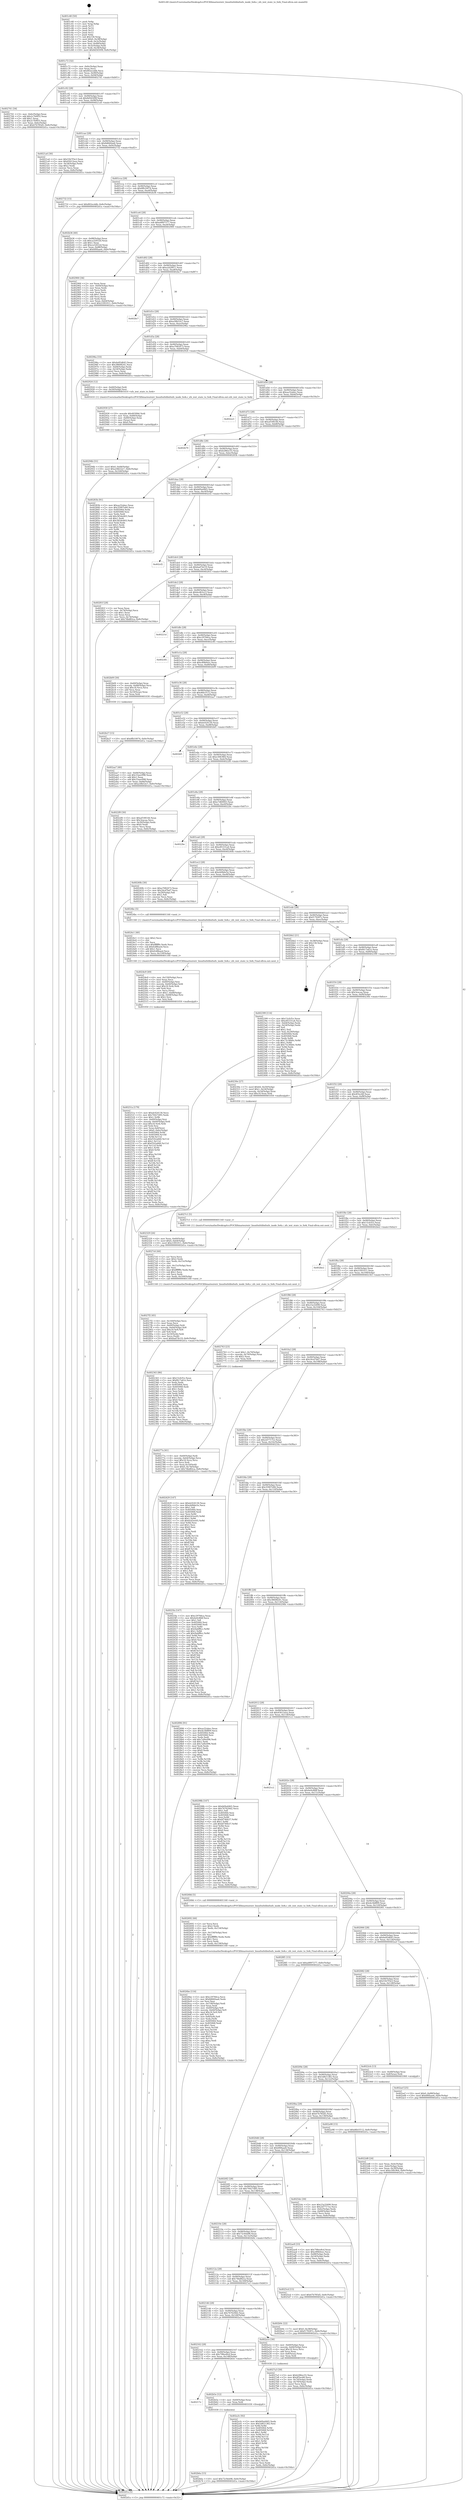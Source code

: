 digraph "0x401c40" {
  label = "0x401c40 (/mnt/c/Users/mathe/Desktop/tcc/POCII/binaries/extr_linuxfsxfslibxfsxfs_inode_fork.c_xfs_iext_state_to_fork_Final-ollvm.out::main(0))"
  labelloc = "t"
  node[shape=record]

  Entry [label="",width=0.3,height=0.3,shape=circle,fillcolor=black,style=filled]
  "0x401c72" [label="{
     0x401c72 [32]\l
     | [instrs]\l
     &nbsp;&nbsp;0x401c72 \<+6\>: mov -0x8c(%rbp),%eax\l
     &nbsp;&nbsp;0x401c78 \<+2\>: mov %eax,%ecx\l
     &nbsp;&nbsp;0x401c7a \<+6\>: sub $0x802ecddb,%ecx\l
     &nbsp;&nbsp;0x401c80 \<+6\>: mov %eax,-0x90(%rbp)\l
     &nbsp;&nbsp;0x401c86 \<+6\>: mov %ecx,-0x94(%rbp)\l
     &nbsp;&nbsp;0x401c8c \<+6\>: je 0000000000402741 \<main+0xb01\>\l
  }"]
  "0x402741" [label="{
     0x402741 [34]\l
     | [instrs]\l
     &nbsp;&nbsp;0x402741 \<+3\>: mov -0x6c(%rbp),%eax\l
     &nbsp;&nbsp;0x402744 \<+5\>: add $0x2c7b9f55,%eax\l
     &nbsp;&nbsp;0x402749 \<+3\>: add $0x1,%eax\l
     &nbsp;&nbsp;0x40274c \<+5\>: sub $0x2c7b9f55,%eax\l
     &nbsp;&nbsp;0x402751 \<+3\>: mov %eax,-0x6c(%rbp)\l
     &nbsp;&nbsp;0x402754 \<+10\>: movl $0x67b785d5,-0x8c(%rbp)\l
     &nbsp;&nbsp;0x40275e \<+5\>: jmp 0000000000402d1a \<main+0x10da\>\l
  }"]
  "0x401c92" [label="{
     0x401c92 [28]\l
     | [instrs]\l
     &nbsp;&nbsp;0x401c92 \<+5\>: jmp 0000000000401c97 \<main+0x57\>\l
     &nbsp;&nbsp;0x401c97 \<+6\>: mov -0x90(%rbp),%eax\l
     &nbsp;&nbsp;0x401c9d \<+5\>: sub $0x8d56509f,%eax\l
     &nbsp;&nbsp;0x401ca2 \<+6\>: mov %eax,-0x98(%rbp)\l
     &nbsp;&nbsp;0x401ca8 \<+6\>: je 00000000004021a4 \<main+0x564\>\l
  }"]
  Exit [label="",width=0.3,height=0.3,shape=circle,fillcolor=black,style=filled,peripheries=2]
  "0x4021a4" [label="{
     0x4021a4 [30]\l
     | [instrs]\l
     &nbsp;&nbsp;0x4021a4 \<+5\>: mov $0x55b7f3e3,%eax\l
     &nbsp;&nbsp;0x4021a9 \<+5\>: mov $0x45612eea,%ecx\l
     &nbsp;&nbsp;0x4021ae \<+3\>: mov -0x34(%rbp),%edx\l
     &nbsp;&nbsp;0x4021b1 \<+3\>: cmp $0x2,%edx\l
     &nbsp;&nbsp;0x4021b4 \<+3\>: cmovne %ecx,%eax\l
     &nbsp;&nbsp;0x4021b7 \<+6\>: mov %eax,-0x8c(%rbp)\l
     &nbsp;&nbsp;0x4021bd \<+5\>: jmp 0000000000402d1a \<main+0x10da\>\l
  }"]
  "0x401cae" [label="{
     0x401cae [28]\l
     | [instrs]\l
     &nbsp;&nbsp;0x401cae \<+5\>: jmp 0000000000401cb3 \<main+0x73\>\l
     &nbsp;&nbsp;0x401cb3 \<+6\>: mov -0x90(%rbp),%eax\l
     &nbsp;&nbsp;0x401cb9 \<+5\>: sub $0x8d660aa6,%eax\l
     &nbsp;&nbsp;0x401cbe \<+6\>: mov %eax,-0x9c(%rbp)\l
     &nbsp;&nbsp;0x401cc4 \<+6\>: je 0000000000402732 \<main+0xaf2\>\l
  }"]
  "0x402d1a" [label="{
     0x402d1a [5]\l
     | [instrs]\l
     &nbsp;&nbsp;0x402d1a \<+5\>: jmp 0000000000401c72 \<main+0x32\>\l
  }"]
  "0x401c40" [label="{
     0x401c40 [50]\l
     | [instrs]\l
     &nbsp;&nbsp;0x401c40 \<+1\>: push %rbp\l
     &nbsp;&nbsp;0x401c41 \<+3\>: mov %rsp,%rbp\l
     &nbsp;&nbsp;0x401c44 \<+2\>: push %r15\l
     &nbsp;&nbsp;0x401c46 \<+2\>: push %r14\l
     &nbsp;&nbsp;0x401c48 \<+2\>: push %r13\l
     &nbsp;&nbsp;0x401c4a \<+2\>: push %r12\l
     &nbsp;&nbsp;0x401c4c \<+1\>: push %rbx\l
     &nbsp;&nbsp;0x401c4d \<+7\>: sub $0x158,%rsp\l
     &nbsp;&nbsp;0x401c54 \<+7\>: movl $0x0,-0x38(%rbp)\l
     &nbsp;&nbsp;0x401c5b \<+3\>: mov %edi,-0x3c(%rbp)\l
     &nbsp;&nbsp;0x401c5e \<+4\>: mov %rsi,-0x48(%rbp)\l
     &nbsp;&nbsp;0x401c62 \<+3\>: mov -0x3c(%rbp),%edi\l
     &nbsp;&nbsp;0x401c65 \<+3\>: mov %edi,-0x34(%rbp)\l
     &nbsp;&nbsp;0x401c68 \<+10\>: movl $0x8d56509f,-0x8c(%rbp)\l
  }"]
  "0x402b6a" [label="{
     0x402b6a [15]\l
     | [instrs]\l
     &nbsp;&nbsp;0x402b6a \<+10\>: movl $0x72c9eb98,-0x8c(%rbp)\l
     &nbsp;&nbsp;0x402b74 \<+5\>: jmp 0000000000402d1a \<main+0x10da\>\l
  }"]
  "0x402732" [label="{
     0x402732 [15]\l
     | [instrs]\l
     &nbsp;&nbsp;0x402732 \<+10\>: movl $0x802ecddb,-0x8c(%rbp)\l
     &nbsp;&nbsp;0x40273c \<+5\>: jmp 0000000000402d1a \<main+0x10da\>\l
  }"]
  "0x401cca" [label="{
     0x401cca [28]\l
     | [instrs]\l
     &nbsp;&nbsp;0x401cca \<+5\>: jmp 0000000000401ccf \<main+0x8f\>\l
     &nbsp;&nbsp;0x401ccf \<+6\>: mov -0x90(%rbp),%eax\l
     &nbsp;&nbsp;0x401cd5 \<+5\>: sub $0x8fb10074,%eax\l
     &nbsp;&nbsp;0x401cda \<+6\>: mov %eax,-0xa0(%rbp)\l
     &nbsp;&nbsp;0x401ce0 \<+6\>: je 0000000000402b36 \<main+0xef6\>\l
  }"]
  "0x40217e" [label="{
     0x40217e\l
  }", style=dashed]
  "0x402b36" [label="{
     0x402b36 [40]\l
     | [instrs]\l
     &nbsp;&nbsp;0x402b36 \<+6\>: mov -0x88(%rbp),%eax\l
     &nbsp;&nbsp;0x402b3c \<+5\>: sub $0xca32652d,%eax\l
     &nbsp;&nbsp;0x402b41 \<+3\>: add $0x1,%eax\l
     &nbsp;&nbsp;0x402b44 \<+5\>: add $0xca32652d,%eax\l
     &nbsp;&nbsp;0x402b49 \<+6\>: mov %eax,-0x88(%rbp)\l
     &nbsp;&nbsp;0x402b4f \<+10\>: movl $0x6f0faae6,-0x8c(%rbp)\l
     &nbsp;&nbsp;0x402b59 \<+5\>: jmp 0000000000402d1a \<main+0x10da\>\l
  }"]
  "0x401ce6" [label="{
     0x401ce6 [28]\l
     | [instrs]\l
     &nbsp;&nbsp;0x401ce6 \<+5\>: jmp 0000000000401ceb \<main+0xab\>\l
     &nbsp;&nbsp;0x401ceb \<+6\>: mov -0x90(%rbp),%eax\l
     &nbsp;&nbsp;0x401cf1 \<+5\>: sub $0xa0897277,%eax\l
     &nbsp;&nbsp;0x401cf6 \<+6\>: mov %eax,-0xa4(%rbp)\l
     &nbsp;&nbsp;0x401cfc \<+6\>: je 0000000000402900 \<main+0xcc0\>\l
  }"]
  "0x402b5e" [label="{
     0x402b5e [12]\l
     | [instrs]\l
     &nbsp;&nbsp;0x402b5e \<+4\>: mov -0x60(%rbp),%rax\l
     &nbsp;&nbsp;0x402b62 \<+3\>: mov %rax,%rdi\l
     &nbsp;&nbsp;0x402b65 \<+5\>: call 0000000000401030 \<free@plt\>\l
     | [calls]\l
     &nbsp;&nbsp;0x401030 \{1\} (unknown)\l
  }"]
  "0x402900" [label="{
     0x402900 [36]\l
     | [instrs]\l
     &nbsp;&nbsp;0x402900 \<+2\>: xor %eax,%eax\l
     &nbsp;&nbsp;0x402902 \<+3\>: mov -0x64(%rbp),%ecx\l
     &nbsp;&nbsp;0x402905 \<+2\>: mov %eax,%edx\l
     &nbsp;&nbsp;0x402907 \<+2\>: sub %ecx,%edx\l
     &nbsp;&nbsp;0x402909 \<+2\>: mov %eax,%ecx\l
     &nbsp;&nbsp;0x40290b \<+3\>: sub $0x1,%ecx\l
     &nbsp;&nbsp;0x40290e \<+2\>: add %ecx,%edx\l
     &nbsp;&nbsp;0x402910 \<+2\>: sub %edx,%eax\l
     &nbsp;&nbsp;0x402912 \<+3\>: mov %eax,-0x64(%rbp)\l
     &nbsp;&nbsp;0x402915 \<+10\>: movl $0x21f01011,-0x8c(%rbp)\l
     &nbsp;&nbsp;0x40291f \<+5\>: jmp 0000000000402d1a \<main+0x10da\>\l
  }"]
  "0x401d02" [label="{
     0x401d02 [28]\l
     | [instrs]\l
     &nbsp;&nbsp;0x401d02 \<+5\>: jmp 0000000000401d07 \<main+0xc7\>\l
     &nbsp;&nbsp;0x401d07 \<+6\>: mov -0x90(%rbp),%eax\l
     &nbsp;&nbsp;0x401d0d \<+5\>: sub $0xa2d2f811,%eax\l
     &nbsp;&nbsp;0x401d12 \<+6\>: mov %eax,-0xa8(%rbp)\l
     &nbsp;&nbsp;0x401d18 \<+6\>: je 0000000000402bc7 \<main+0xf87\>\l
  }"]
  "0x402b27" [label="{
     0x402b27 [15]\l
     | [instrs]\l
     &nbsp;&nbsp;0x402b27 \<+10\>: movl $0x8fb10074,-0x8c(%rbp)\l
     &nbsp;&nbsp;0x402b31 \<+5\>: jmp 0000000000402d1a \<main+0x10da\>\l
  }"]
  "0x402bc7" [label="{
     0x402bc7\l
  }", style=dashed]
  "0x401d1e" [label="{
     0x401d1e [28]\l
     | [instrs]\l
     &nbsp;&nbsp;0x401d1e \<+5\>: jmp 0000000000401d23 \<main+0xe3\>\l
     &nbsp;&nbsp;0x401d23 \<+6\>: mov -0x90(%rbp),%eax\l
     &nbsp;&nbsp;0x401d29 \<+5\>: sub $0xa58b52e7,%eax\l
     &nbsp;&nbsp;0x401d2e \<+6\>: mov %eax,-0xac(%rbp)\l
     &nbsp;&nbsp;0x401d34 \<+6\>: je 000000000040296a \<main+0xd2a\>\l
  }"]
  "0x402a3c" [label="{
     0x402a3c [92]\l
     | [instrs]\l
     &nbsp;&nbsp;0x402a3c \<+5\>: mov $0xb69a4465,%edx\l
     &nbsp;&nbsp;0x402a41 \<+5\>: mov $0x5d821382,%esi\l
     &nbsp;&nbsp;0x402a46 \<+3\>: xor %r8d,%r8d\l
     &nbsp;&nbsp;0x402a49 \<+8\>: mov 0x405064,%r9d\l
     &nbsp;&nbsp;0x402a51 \<+8\>: mov 0x405068,%r10d\l
     &nbsp;&nbsp;0x402a59 \<+4\>: sub $0x1,%r8d\l
     &nbsp;&nbsp;0x402a5d \<+3\>: mov %r9d,%r11d\l
     &nbsp;&nbsp;0x402a60 \<+3\>: add %r8d,%r11d\l
     &nbsp;&nbsp;0x402a63 \<+4\>: imul %r11d,%r9d\l
     &nbsp;&nbsp;0x402a67 \<+4\>: and $0x1,%r9d\l
     &nbsp;&nbsp;0x402a6b \<+4\>: cmp $0x0,%r9d\l
     &nbsp;&nbsp;0x402a6f \<+3\>: sete %bl\l
     &nbsp;&nbsp;0x402a72 \<+4\>: cmp $0xa,%r10d\l
     &nbsp;&nbsp;0x402a76 \<+4\>: setl %r14b\l
     &nbsp;&nbsp;0x402a7a \<+3\>: mov %bl,%r15b\l
     &nbsp;&nbsp;0x402a7d \<+3\>: and %r14b,%r15b\l
     &nbsp;&nbsp;0x402a80 \<+3\>: xor %r14b,%bl\l
     &nbsp;&nbsp;0x402a83 \<+3\>: or %bl,%r15b\l
     &nbsp;&nbsp;0x402a86 \<+4\>: test $0x1,%r15b\l
     &nbsp;&nbsp;0x402a8a \<+3\>: cmovne %esi,%edx\l
     &nbsp;&nbsp;0x402a8d \<+6\>: mov %edx,-0x8c(%rbp)\l
     &nbsp;&nbsp;0x402a93 \<+5\>: jmp 0000000000402d1a \<main+0x10da\>\l
  }"]
  "0x40296a" [label="{
     0x40296a [33]\l
     | [instrs]\l
     &nbsp;&nbsp;0x40296a \<+5\>: mov $0x4e85d643,%eax\l
     &nbsp;&nbsp;0x40296f \<+5\>: mov $0x38608241,%ecx\l
     &nbsp;&nbsp;0x402974 \<+6\>: mov -0x84(%rbp),%edx\l
     &nbsp;&nbsp;0x40297a \<+3\>: cmp -0x54(%rbp),%edx\l
     &nbsp;&nbsp;0x40297d \<+3\>: cmovl %ecx,%eax\l
     &nbsp;&nbsp;0x402980 \<+6\>: mov %eax,-0x8c(%rbp)\l
     &nbsp;&nbsp;0x402986 \<+5\>: jmp 0000000000402d1a \<main+0x10da\>\l
  }"]
  "0x401d3a" [label="{
     0x401d3a [28]\l
     | [instrs]\l
     &nbsp;&nbsp;0x401d3a \<+5\>: jmp 0000000000401d3f \<main+0xff\>\l
     &nbsp;&nbsp;0x401d3f \<+6\>: mov -0x90(%rbp),%eax\l
     &nbsp;&nbsp;0x401d45 \<+5\>: sub $0xa7082473,%eax\l
     &nbsp;&nbsp;0x401d4a \<+6\>: mov %eax,-0xb0(%rbp)\l
     &nbsp;&nbsp;0x401d50 \<+6\>: je 0000000000402924 \<main+0xce4\>\l
  }"]
  "0x402162" [label="{
     0x402162 [28]\l
     | [instrs]\l
     &nbsp;&nbsp;0x402162 \<+5\>: jmp 0000000000402167 \<main+0x527\>\l
     &nbsp;&nbsp;0x402167 \<+6\>: mov -0x90(%rbp),%eax\l
     &nbsp;&nbsp;0x40216d \<+5\>: sub $0x798ee8cd,%eax\l
     &nbsp;&nbsp;0x402172 \<+6\>: mov %eax,-0x148(%rbp)\l
     &nbsp;&nbsp;0x402178 \<+6\>: je 0000000000402b5e \<main+0xf1e\>\l
  }"]
  "0x402924" [label="{
     0x402924 [12]\l
     | [instrs]\l
     &nbsp;&nbsp;0x402924 \<+4\>: mov -0x60(%rbp),%rdi\l
     &nbsp;&nbsp;0x402928 \<+3\>: mov -0x50(%rbp),%esi\l
     &nbsp;&nbsp;0x40292b \<+5\>: call 0000000000401610 \<xfs_iext_state_to_fork\>\l
     | [calls]\l
     &nbsp;&nbsp;0x401610 \{1\} (/mnt/c/Users/mathe/Desktop/tcc/POCII/binaries/extr_linuxfsxfslibxfsxfs_inode_fork.c_xfs_iext_state_to_fork_Final-ollvm.out::xfs_iext_state_to_fork)\l
  }"]
  "0x401d56" [label="{
     0x401d56 [28]\l
     | [instrs]\l
     &nbsp;&nbsp;0x401d56 \<+5\>: jmp 0000000000401d5b \<main+0x11b\>\l
     &nbsp;&nbsp;0x401d5b \<+6\>: mov -0x90(%rbp),%eax\l
     &nbsp;&nbsp;0x401d61 \<+5\>: sub $0xaa32abec,%eax\l
     &nbsp;&nbsp;0x401d66 \<+6\>: mov %eax,-0xb4(%rbp)\l
     &nbsp;&nbsp;0x401d6c \<+6\>: je 0000000000402ce3 \<main+0x10a3\>\l
  }"]
  "0x402a1e" [label="{
     0x402a1e [30]\l
     | [instrs]\l
     &nbsp;&nbsp;0x402a1e \<+4\>: mov -0x60(%rbp),%rax\l
     &nbsp;&nbsp;0x402a22 \<+7\>: movslq -0x84(%rbp),%rcx\l
     &nbsp;&nbsp;0x402a29 \<+4\>: imul $0x18,%rcx,%rcx\l
     &nbsp;&nbsp;0x402a2d \<+3\>: add %rcx,%rax\l
     &nbsp;&nbsp;0x402a30 \<+4\>: mov 0x8(%rax),%rax\l
     &nbsp;&nbsp;0x402a34 \<+3\>: mov %rax,%rdi\l
     &nbsp;&nbsp;0x402a37 \<+5\>: call 0000000000401030 \<free@plt\>\l
     | [calls]\l
     &nbsp;&nbsp;0x401030 \{1\} (unknown)\l
  }"]
  "0x402ce3" [label="{
     0x402ce3\l
  }", style=dashed]
  "0x401d72" [label="{
     0x401d72 [28]\l
     | [instrs]\l
     &nbsp;&nbsp;0x401d72 \<+5\>: jmp 0000000000401d77 \<main+0x137\>\l
     &nbsp;&nbsp;0x401d77 \<+6\>: mov -0x90(%rbp),%eax\l
     &nbsp;&nbsp;0x401d7d \<+5\>: sub $0xaf108144,%eax\l
     &nbsp;&nbsp;0x401d82 \<+6\>: mov %eax,-0xb8(%rbp)\l
     &nbsp;&nbsp;0x401d88 \<+6\>: je 0000000000402b79 \<main+0xf39\>\l
  }"]
  "0x40294b" [label="{
     0x40294b [31]\l
     | [instrs]\l
     &nbsp;&nbsp;0x40294b \<+10\>: movl $0x0,-0x84(%rbp)\l
     &nbsp;&nbsp;0x402955 \<+10\>: movl $0xa58b52e7,-0x8c(%rbp)\l
     &nbsp;&nbsp;0x40295f \<+6\>: mov %eax,-0x164(%rbp)\l
     &nbsp;&nbsp;0x402965 \<+5\>: jmp 0000000000402d1a \<main+0x10da\>\l
  }"]
  "0x402b79" [label="{
     0x402b79\l
  }", style=dashed]
  "0x401d8e" [label="{
     0x401d8e [28]\l
     | [instrs]\l
     &nbsp;&nbsp;0x401d8e \<+5\>: jmp 0000000000401d93 \<main+0x153\>\l
     &nbsp;&nbsp;0x401d93 \<+6\>: mov -0x90(%rbp),%eax\l
     &nbsp;&nbsp;0x401d99 \<+5\>: sub $0xb286ec55,%eax\l
     &nbsp;&nbsp;0x401d9e \<+6\>: mov %eax,-0xbc(%rbp)\l
     &nbsp;&nbsp;0x401da4 \<+6\>: je 000000000040283b \<main+0xbfb\>\l
  }"]
  "0x402930" [label="{
     0x402930 [27]\l
     | [instrs]\l
     &nbsp;&nbsp;0x402930 \<+10\>: movabs $0x4030b6,%rdi\l
     &nbsp;&nbsp;0x40293a \<+4\>: mov %rax,-0x80(%rbp)\l
     &nbsp;&nbsp;0x40293e \<+4\>: mov -0x80(%rbp),%rax\l
     &nbsp;&nbsp;0x402942 \<+2\>: mov (%rax),%esi\l
     &nbsp;&nbsp;0x402944 \<+2\>: mov $0x0,%al\l
     &nbsp;&nbsp;0x402946 \<+5\>: call 0000000000401040 \<printf@plt\>\l
     | [calls]\l
     &nbsp;&nbsp;0x401040 \{1\} (unknown)\l
  }"]
  "0x40283b" [label="{
     0x40283b [91]\l
     | [instrs]\l
     &nbsp;&nbsp;0x40283b \<+5\>: mov $0xaa32abec,%eax\l
     &nbsp;&nbsp;0x402840 \<+5\>: mov $0x35907e84,%ecx\l
     &nbsp;&nbsp;0x402845 \<+7\>: mov 0x405064,%edx\l
     &nbsp;&nbsp;0x40284c \<+7\>: mov 0x405068,%esi\l
     &nbsp;&nbsp;0x402853 \<+2\>: mov %edx,%edi\l
     &nbsp;&nbsp;0x402855 \<+6\>: add $0x365de403,%edi\l
     &nbsp;&nbsp;0x40285b \<+3\>: sub $0x1,%edi\l
     &nbsp;&nbsp;0x40285e \<+6\>: sub $0x365de403,%edi\l
     &nbsp;&nbsp;0x402864 \<+3\>: imul %edi,%edx\l
     &nbsp;&nbsp;0x402867 \<+3\>: and $0x1,%edx\l
     &nbsp;&nbsp;0x40286a \<+3\>: cmp $0x0,%edx\l
     &nbsp;&nbsp;0x40286d \<+4\>: sete %r8b\l
     &nbsp;&nbsp;0x402871 \<+3\>: cmp $0xa,%esi\l
     &nbsp;&nbsp;0x402874 \<+4\>: setl %r9b\l
     &nbsp;&nbsp;0x402878 \<+3\>: mov %r8b,%r10b\l
     &nbsp;&nbsp;0x40287b \<+3\>: and %r9b,%r10b\l
     &nbsp;&nbsp;0x40287e \<+3\>: xor %r9b,%r8b\l
     &nbsp;&nbsp;0x402881 \<+3\>: or %r8b,%r10b\l
     &nbsp;&nbsp;0x402884 \<+4\>: test $0x1,%r10b\l
     &nbsp;&nbsp;0x402888 \<+3\>: cmovne %ecx,%eax\l
     &nbsp;&nbsp;0x40288b \<+6\>: mov %eax,-0x8c(%rbp)\l
     &nbsp;&nbsp;0x402891 \<+5\>: jmp 0000000000402d1a \<main+0x10da\>\l
  }"]
  "0x401daa" [label="{
     0x401daa [28]\l
     | [instrs]\l
     &nbsp;&nbsp;0x401daa \<+5\>: jmp 0000000000401daf \<main+0x16f\>\l
     &nbsp;&nbsp;0x401daf \<+6\>: mov -0x90(%rbp),%eax\l
     &nbsp;&nbsp;0x401db5 \<+5\>: sub $0xb69a4465,%eax\l
     &nbsp;&nbsp;0x401dba \<+6\>: mov %eax,-0xc0(%rbp)\l
     &nbsp;&nbsp;0x401dc0 \<+6\>: je 0000000000402cf2 \<main+0x10b2\>\l
  }"]
  "0x4027f2" [label="{
     0x4027f2 [45]\l
     | [instrs]\l
     &nbsp;&nbsp;0x4027f2 \<+6\>: mov -0x160(%rbp),%ecx\l
     &nbsp;&nbsp;0x4027f8 \<+3\>: imul %eax,%ecx\l
     &nbsp;&nbsp;0x4027fb \<+4\>: mov -0x60(%rbp),%rdi\l
     &nbsp;&nbsp;0x4027ff \<+4\>: movslq -0x64(%rbp),%r8\l
     &nbsp;&nbsp;0x402803 \<+4\>: imul $0x18,%r8,%r8\l
     &nbsp;&nbsp;0x402807 \<+3\>: add %r8,%rdi\l
     &nbsp;&nbsp;0x40280a \<+4\>: mov 0x10(%rdi),%rdi\l
     &nbsp;&nbsp;0x40280e \<+2\>: mov %ecx,(%rdi)\l
     &nbsp;&nbsp;0x402810 \<+10\>: movl $0xbad7dc19,-0x8c(%rbp)\l
     &nbsp;&nbsp;0x40281a \<+5\>: jmp 0000000000402d1a \<main+0x10da\>\l
  }"]
  "0x402cf2" [label="{
     0x402cf2\l
  }", style=dashed]
  "0x401dc6" [label="{
     0x401dc6 [28]\l
     | [instrs]\l
     &nbsp;&nbsp;0x401dc6 \<+5\>: jmp 0000000000401dcb \<main+0x18b\>\l
     &nbsp;&nbsp;0x401dcb \<+6\>: mov -0x90(%rbp),%eax\l
     &nbsp;&nbsp;0x401dd1 \<+5\>: sub $0xbad7dc19,%eax\l
     &nbsp;&nbsp;0x401dd6 \<+6\>: mov %eax,-0xc4(%rbp)\l
     &nbsp;&nbsp;0x401ddc \<+6\>: je 000000000040281f \<main+0xbdf\>\l
  }"]
  "0x4027c6" [label="{
     0x4027c6 [44]\l
     | [instrs]\l
     &nbsp;&nbsp;0x4027c6 \<+2\>: xor %ecx,%ecx\l
     &nbsp;&nbsp;0x4027c8 \<+5\>: mov $0x2,%edx\l
     &nbsp;&nbsp;0x4027cd \<+6\>: mov %edx,-0x15c(%rbp)\l
     &nbsp;&nbsp;0x4027d3 \<+1\>: cltd\l
     &nbsp;&nbsp;0x4027d4 \<+6\>: mov -0x15c(%rbp),%esi\l
     &nbsp;&nbsp;0x4027da \<+2\>: idiv %esi\l
     &nbsp;&nbsp;0x4027dc \<+6\>: imul $0xfffffffe,%edx,%edx\l
     &nbsp;&nbsp;0x4027e2 \<+3\>: sub $0x1,%ecx\l
     &nbsp;&nbsp;0x4027e5 \<+2\>: sub %ecx,%edx\l
     &nbsp;&nbsp;0x4027e7 \<+6\>: mov %edx,-0x160(%rbp)\l
     &nbsp;&nbsp;0x4027ed \<+5\>: call 0000000000401160 \<next_i\>\l
     | [calls]\l
     &nbsp;&nbsp;0x401160 \{1\} (/mnt/c/Users/mathe/Desktop/tcc/POCII/binaries/extr_linuxfsxfslibxfsxfs_inode_fork.c_xfs_iext_state_to_fork_Final-ollvm.out::next_i)\l
  }"]
  "0x40281f" [label="{
     0x40281f [28]\l
     | [instrs]\l
     &nbsp;&nbsp;0x40281f \<+2\>: xor %eax,%eax\l
     &nbsp;&nbsp;0x402821 \<+3\>: mov -0x74(%rbp),%ecx\l
     &nbsp;&nbsp;0x402824 \<+3\>: sub $0x1,%eax\l
     &nbsp;&nbsp;0x402827 \<+2\>: sub %eax,%ecx\l
     &nbsp;&nbsp;0x402829 \<+3\>: mov %ecx,-0x74(%rbp)\l
     &nbsp;&nbsp;0x40282c \<+10\>: movl $0x74bd82ca,-0x8c(%rbp)\l
     &nbsp;&nbsp;0x402836 \<+5\>: jmp 0000000000402d1a \<main+0x10da\>\l
  }"]
  "0x401de2" [label="{
     0x401de2 [28]\l
     | [instrs]\l
     &nbsp;&nbsp;0x401de2 \<+5\>: jmp 0000000000401de7 \<main+0x1a7\>\l
     &nbsp;&nbsp;0x401de7 \<+6\>: mov -0x90(%rbp),%eax\l
     &nbsp;&nbsp;0x401ded \<+5\>: sub $0xbcd63cc3,%eax\l
     &nbsp;&nbsp;0x401df2 \<+6\>: mov %eax,-0xc8(%rbp)\l
     &nbsp;&nbsp;0x401df8 \<+6\>: je 000000000040221d \<main+0x5dd\>\l
  }"]
  "0x402146" [label="{
     0x402146 [28]\l
     | [instrs]\l
     &nbsp;&nbsp;0x402146 \<+5\>: jmp 000000000040214b \<main+0x50b\>\l
     &nbsp;&nbsp;0x40214b \<+6\>: mov -0x90(%rbp),%eax\l
     &nbsp;&nbsp;0x402151 \<+5\>: sub $0x767629d2,%eax\l
     &nbsp;&nbsp;0x402156 \<+6\>: mov %eax,-0x144(%rbp)\l
     &nbsp;&nbsp;0x40215c \<+6\>: je 0000000000402a1e \<main+0xdde\>\l
  }"]
  "0x40221d" [label="{
     0x40221d\l
  }", style=dashed]
  "0x401dfe" [label="{
     0x401dfe [28]\l
     | [instrs]\l
     &nbsp;&nbsp;0x401dfe \<+5\>: jmp 0000000000401e03 \<main+0x1c3\>\l
     &nbsp;&nbsp;0x401e03 \<+6\>: mov -0x90(%rbp),%eax\l
     &nbsp;&nbsp;0x401e09 \<+5\>: sub $0xc29766ca,%eax\l
     &nbsp;&nbsp;0x401e0e \<+6\>: mov %eax,-0xcc(%rbp)\l
     &nbsp;&nbsp;0x401e14 \<+6\>: je 0000000000402c85 \<main+0x1045\>\l
  }"]
  "0x4027a3" [label="{
     0x4027a3 [30]\l
     | [instrs]\l
     &nbsp;&nbsp;0x4027a3 \<+5\>: mov $0xb286ec55,%eax\l
     &nbsp;&nbsp;0x4027a8 \<+5\>: mov $0x4f3ec68,%ecx\l
     &nbsp;&nbsp;0x4027ad \<+3\>: mov -0x74(%rbp),%edx\l
     &nbsp;&nbsp;0x4027b0 \<+3\>: cmp -0x70(%rbp),%edx\l
     &nbsp;&nbsp;0x4027b3 \<+3\>: cmovl %ecx,%eax\l
     &nbsp;&nbsp;0x4027b6 \<+6\>: mov %eax,-0x8c(%rbp)\l
     &nbsp;&nbsp;0x4027bc \<+5\>: jmp 0000000000402d1a \<main+0x10da\>\l
  }"]
  "0x402c85" [label="{
     0x402c85\l
  }", style=dashed]
  "0x401e1a" [label="{
     0x401e1a [28]\l
     | [instrs]\l
     &nbsp;&nbsp;0x401e1a \<+5\>: jmp 0000000000401e1f \<main+0x1df\>\l
     &nbsp;&nbsp;0x401e1f \<+6\>: mov -0x90(%rbp),%eax\l
     &nbsp;&nbsp;0x401e25 \<+5\>: sub $0xc89b0eec,%eax\l
     &nbsp;&nbsp;0x401e2a \<+6\>: mov %eax,-0xd0(%rbp)\l
     &nbsp;&nbsp;0x401e30 \<+6\>: je 0000000000402b09 \<main+0xec9\>\l
  }"]
  "0x40212a" [label="{
     0x40212a [28]\l
     | [instrs]\l
     &nbsp;&nbsp;0x40212a \<+5\>: jmp 000000000040212f \<main+0x4ef\>\l
     &nbsp;&nbsp;0x40212f \<+6\>: mov -0x90(%rbp),%eax\l
     &nbsp;&nbsp;0x402135 \<+5\>: sub $0x74bd82ca,%eax\l
     &nbsp;&nbsp;0x40213a \<+6\>: mov %eax,-0x140(%rbp)\l
     &nbsp;&nbsp;0x402140 \<+6\>: je 00000000004027a3 \<main+0xb63\>\l
  }"]
  "0x402b09" [label="{
     0x402b09 [30]\l
     | [instrs]\l
     &nbsp;&nbsp;0x402b09 \<+4\>: mov -0x60(%rbp),%rax\l
     &nbsp;&nbsp;0x402b0d \<+7\>: movslq -0x88(%rbp),%rcx\l
     &nbsp;&nbsp;0x402b14 \<+4\>: imul $0x18,%rcx,%rcx\l
     &nbsp;&nbsp;0x402b18 \<+3\>: add %rcx,%rax\l
     &nbsp;&nbsp;0x402b1b \<+4\>: mov 0x10(%rax),%rax\l
     &nbsp;&nbsp;0x402b1f \<+3\>: mov %rax,%rdi\l
     &nbsp;&nbsp;0x402b22 \<+5\>: call 0000000000401030 \<free@plt\>\l
     | [calls]\l
     &nbsp;&nbsp;0x401030 \{1\} (unknown)\l
  }"]
  "0x401e36" [label="{
     0x401e36 [28]\l
     | [instrs]\l
     &nbsp;&nbsp;0x401e36 \<+5\>: jmp 0000000000401e3b \<main+0x1fb\>\l
     &nbsp;&nbsp;0x401e3b \<+6\>: mov -0x90(%rbp),%eax\l
     &nbsp;&nbsp;0x401e41 \<+5\>: sub $0xd6b1f112,%eax\l
     &nbsp;&nbsp;0x401e46 \<+6\>: mov %eax,-0xd4(%rbp)\l
     &nbsp;&nbsp;0x401e4c \<+6\>: je 0000000000402aa7 \<main+0xe67\>\l
  }"]
  "0x402b9c" [label="{
     0x402b9c [22]\l
     | [instrs]\l
     &nbsp;&nbsp;0x402b9c \<+7\>: movl $0x0,-0x38(%rbp)\l
     &nbsp;&nbsp;0x402ba3 \<+10\>: movl $0xf179287c,-0x8c(%rbp)\l
     &nbsp;&nbsp;0x402bad \<+5\>: jmp 0000000000402d1a \<main+0x10da\>\l
  }"]
  "0x402aa7" [label="{
     0x402aa7 [40]\l
     | [instrs]\l
     &nbsp;&nbsp;0x402aa7 \<+6\>: mov -0x84(%rbp),%eax\l
     &nbsp;&nbsp;0x402aad \<+5\>: sub $0x33aee998,%eax\l
     &nbsp;&nbsp;0x402ab2 \<+3\>: add $0x1,%eax\l
     &nbsp;&nbsp;0x402ab5 \<+5\>: add $0x33aee998,%eax\l
     &nbsp;&nbsp;0x402aba \<+6\>: mov %eax,-0x84(%rbp)\l
     &nbsp;&nbsp;0x402ac0 \<+10\>: movl $0xa58b52e7,-0x8c(%rbp)\l
     &nbsp;&nbsp;0x402aca \<+5\>: jmp 0000000000402d1a \<main+0x10da\>\l
  }"]
  "0x401e52" [label="{
     0x401e52 [28]\l
     | [instrs]\l
     &nbsp;&nbsp;0x401e52 \<+5\>: jmp 0000000000401e57 \<main+0x217\>\l
     &nbsp;&nbsp;0x401e57 \<+6\>: mov -0x90(%rbp),%eax\l
     &nbsp;&nbsp;0x401e5d \<+5\>: sub $0xdc024130,%eax\l
     &nbsp;&nbsp;0x401e62 \<+6\>: mov %eax,-0xd8(%rbp)\l
     &nbsp;&nbsp;0x401e68 \<+6\>: je 0000000000402bf1 \<main+0xfb1\>\l
  }"]
  "0x40277a" [label="{
     0x40277a [41]\l
     | [instrs]\l
     &nbsp;&nbsp;0x40277a \<+4\>: mov -0x60(%rbp),%rdi\l
     &nbsp;&nbsp;0x40277e \<+4\>: movslq -0x64(%rbp),%rcx\l
     &nbsp;&nbsp;0x402782 \<+4\>: imul $0x18,%rcx,%rcx\l
     &nbsp;&nbsp;0x402786 \<+3\>: add %rcx,%rdi\l
     &nbsp;&nbsp;0x402789 \<+4\>: mov %rax,0x10(%rdi)\l
     &nbsp;&nbsp;0x40278d \<+7\>: movl $0x0,-0x74(%rbp)\l
     &nbsp;&nbsp;0x402794 \<+10\>: movl $0x74bd82ca,-0x8c(%rbp)\l
     &nbsp;&nbsp;0x40279e \<+5\>: jmp 0000000000402d1a \<main+0x10da\>\l
  }"]
  "0x402bf1" [label="{
     0x402bf1\l
  }", style=dashed]
  "0x401e6e" [label="{
     0x401e6e [28]\l
     | [instrs]\l
     &nbsp;&nbsp;0x401e6e \<+5\>: jmp 0000000000401e73 \<main+0x233\>\l
     &nbsp;&nbsp;0x401e73 \<+6\>: mov -0x90(%rbp),%eax\l
     &nbsp;&nbsp;0x401e79 \<+5\>: sub $0xe30fc964,%eax\l
     &nbsp;&nbsp;0x401e7e \<+6\>: mov %eax,-0xdc(%rbp)\l
     &nbsp;&nbsp;0x401e84 \<+6\>: je 00000000004022f0 \<main+0x6b0\>\l
  }"]
  "0x4026be" [label="{
     0x4026be [116]\l
     | [instrs]\l
     &nbsp;&nbsp;0x4026be \<+5\>: mov $0xc29766ca,%ecx\l
     &nbsp;&nbsp;0x4026c3 \<+5\>: mov $0x8d660aa6,%edx\l
     &nbsp;&nbsp;0x4026c8 \<+2\>: xor %esi,%esi\l
     &nbsp;&nbsp;0x4026ca \<+6\>: mov -0x158(%rbp),%edi\l
     &nbsp;&nbsp;0x4026d0 \<+3\>: imul %eax,%edi\l
     &nbsp;&nbsp;0x4026d3 \<+4\>: mov -0x60(%rbp),%r8\l
     &nbsp;&nbsp;0x4026d7 \<+4\>: movslq -0x64(%rbp),%r9\l
     &nbsp;&nbsp;0x4026db \<+4\>: imul $0x18,%r9,%r9\l
     &nbsp;&nbsp;0x4026df \<+3\>: add %r9,%r8\l
     &nbsp;&nbsp;0x4026e2 \<+4\>: mov 0x8(%r8),%r8\l
     &nbsp;&nbsp;0x4026e6 \<+3\>: mov %edi,(%r8)\l
     &nbsp;&nbsp;0x4026e9 \<+7\>: mov 0x405064,%eax\l
     &nbsp;&nbsp;0x4026f0 \<+7\>: mov 0x405068,%edi\l
     &nbsp;&nbsp;0x4026f7 \<+3\>: sub $0x1,%esi\l
     &nbsp;&nbsp;0x4026fa \<+3\>: mov %eax,%r10d\l
     &nbsp;&nbsp;0x4026fd \<+3\>: add %esi,%r10d\l
     &nbsp;&nbsp;0x402700 \<+4\>: imul %r10d,%eax\l
     &nbsp;&nbsp;0x402704 \<+3\>: and $0x1,%eax\l
     &nbsp;&nbsp;0x402707 \<+3\>: cmp $0x0,%eax\l
     &nbsp;&nbsp;0x40270a \<+4\>: sete %r11b\l
     &nbsp;&nbsp;0x40270e \<+3\>: cmp $0xa,%edi\l
     &nbsp;&nbsp;0x402711 \<+3\>: setl %bl\l
     &nbsp;&nbsp;0x402714 \<+3\>: mov %r11b,%r14b\l
     &nbsp;&nbsp;0x402717 \<+3\>: and %bl,%r14b\l
     &nbsp;&nbsp;0x40271a \<+3\>: xor %bl,%r11b\l
     &nbsp;&nbsp;0x40271d \<+3\>: or %r11b,%r14b\l
     &nbsp;&nbsp;0x402720 \<+4\>: test $0x1,%r14b\l
     &nbsp;&nbsp;0x402724 \<+3\>: cmovne %edx,%ecx\l
     &nbsp;&nbsp;0x402727 \<+6\>: mov %ecx,-0x8c(%rbp)\l
     &nbsp;&nbsp;0x40272d \<+5\>: jmp 0000000000402d1a \<main+0x10da\>\l
  }"]
  "0x4022f0" [label="{
     0x4022f0 [30]\l
     | [instrs]\l
     &nbsp;&nbsp;0x4022f0 \<+5\>: mov $0xaf108144,%eax\l
     &nbsp;&nbsp;0x4022f5 \<+5\>: mov $0x3eacaa,%ecx\l
     &nbsp;&nbsp;0x4022fa \<+3\>: mov -0x30(%rbp),%edx\l
     &nbsp;&nbsp;0x4022fd \<+3\>: cmp $0x0,%edx\l
     &nbsp;&nbsp;0x402300 \<+3\>: cmove %ecx,%eax\l
     &nbsp;&nbsp;0x402303 \<+6\>: mov %eax,-0x8c(%rbp)\l
     &nbsp;&nbsp;0x402309 \<+5\>: jmp 0000000000402d1a \<main+0x10da\>\l
  }"]
  "0x401e8a" [label="{
     0x401e8a [28]\l
     | [instrs]\l
     &nbsp;&nbsp;0x401e8a \<+5\>: jmp 0000000000401e8f \<main+0x24f\>\l
     &nbsp;&nbsp;0x401e8f \<+6\>: mov -0x90(%rbp),%eax\l
     &nbsp;&nbsp;0x401e95 \<+5\>: sub $0xe7d60043,%eax\l
     &nbsp;&nbsp;0x401e9a \<+6\>: mov %eax,-0xe0(%rbp)\l
     &nbsp;&nbsp;0x401ea0 \<+6\>: je 00000000004022bc \<main+0x67c\>\l
  }"]
  "0x402692" [label="{
     0x402692 [44]\l
     | [instrs]\l
     &nbsp;&nbsp;0x402692 \<+2\>: xor %ecx,%ecx\l
     &nbsp;&nbsp;0x402694 \<+5\>: mov $0x2,%edx\l
     &nbsp;&nbsp;0x402699 \<+6\>: mov %edx,-0x154(%rbp)\l
     &nbsp;&nbsp;0x40269f \<+1\>: cltd\l
     &nbsp;&nbsp;0x4026a0 \<+6\>: mov -0x154(%rbp),%esi\l
     &nbsp;&nbsp;0x4026a6 \<+2\>: idiv %esi\l
     &nbsp;&nbsp;0x4026a8 \<+6\>: imul $0xfffffffe,%edx,%edx\l
     &nbsp;&nbsp;0x4026ae \<+3\>: sub $0x1,%ecx\l
     &nbsp;&nbsp;0x4026b1 \<+2\>: sub %ecx,%edx\l
     &nbsp;&nbsp;0x4026b3 \<+6\>: mov %edx,-0x158(%rbp)\l
     &nbsp;&nbsp;0x4026b9 \<+5\>: call 0000000000401160 \<next_i\>\l
     | [calls]\l
     &nbsp;&nbsp;0x401160 \{1\} (/mnt/c/Users/mathe/Desktop/tcc/POCII/binaries/extr_linuxfsxfslibxfsxfs_inode_fork.c_xfs_iext_state_to_fork_Final-ollvm.out::next_i)\l
  }"]
  "0x4022bc" [label="{
     0x4022bc\l
  }", style=dashed]
  "0x401ea6" [label="{
     0x401ea6 [28]\l
     | [instrs]\l
     &nbsp;&nbsp;0x401ea6 \<+5\>: jmp 0000000000401eab \<main+0x26b\>\l
     &nbsp;&nbsp;0x401eab \<+6\>: mov -0x90(%rbp),%eax\l
     &nbsp;&nbsp;0x401eb1 \<+5\>: sub $0xe85331a4,%eax\l
     &nbsp;&nbsp;0x401eb6 \<+6\>: mov %eax,-0xe4(%rbp)\l
     &nbsp;&nbsp;0x401ebc \<+6\>: je 000000000040240b \<main+0x7cb\>\l
  }"]
  "0x40210e" [label="{
     0x40210e [28]\l
     | [instrs]\l
     &nbsp;&nbsp;0x40210e \<+5\>: jmp 0000000000402113 \<main+0x4d3\>\l
     &nbsp;&nbsp;0x402113 \<+6\>: mov -0x90(%rbp),%eax\l
     &nbsp;&nbsp;0x402119 \<+5\>: sub $0x72c9eb98,%eax\l
     &nbsp;&nbsp;0x40211e \<+6\>: mov %eax,-0x13c(%rbp)\l
     &nbsp;&nbsp;0x402124 \<+6\>: je 0000000000402b9c \<main+0xf5c\>\l
  }"]
  "0x40240b" [label="{
     0x40240b [30]\l
     | [instrs]\l
     &nbsp;&nbsp;0x40240b \<+5\>: mov $0xa7082473,%eax\l
     &nbsp;&nbsp;0x402410 \<+5\>: mov $0x24cd7bd7,%ecx\l
     &nbsp;&nbsp;0x402415 \<+3\>: mov -0x29(%rbp),%dl\l
     &nbsp;&nbsp;0x402418 \<+3\>: test $0x1,%dl\l
     &nbsp;&nbsp;0x40241b \<+3\>: cmovne %ecx,%eax\l
     &nbsp;&nbsp;0x40241e \<+6\>: mov %eax,-0x8c(%rbp)\l
     &nbsp;&nbsp;0x402424 \<+5\>: jmp 0000000000402d1a \<main+0x10da\>\l
  }"]
  "0x401ec2" [label="{
     0x401ec2 [28]\l
     | [instrs]\l
     &nbsp;&nbsp;0x401ec2 \<+5\>: jmp 0000000000401ec7 \<main+0x287\>\l
     &nbsp;&nbsp;0x401ec7 \<+6\>: mov -0x90(%rbp),%eax\l
     &nbsp;&nbsp;0x401ecd \<+5\>: sub $0xeb0b6e5e,%eax\l
     &nbsp;&nbsp;0x401ed2 \<+6\>: mov %eax,-0xe8(%rbp)\l
     &nbsp;&nbsp;0x401ed8 \<+6\>: je 00000000004024bc \<main+0x87c\>\l
  }"]
  "0x4025cd" [label="{
     0x4025cd [15]\l
     | [instrs]\l
     &nbsp;&nbsp;0x4025cd \<+10\>: movl $0x67b785d5,-0x8c(%rbp)\l
     &nbsp;&nbsp;0x4025d7 \<+5\>: jmp 0000000000402d1a \<main+0x10da\>\l
  }"]
  "0x4024bc" [label="{
     0x4024bc [5]\l
     | [instrs]\l
     &nbsp;&nbsp;0x4024bc \<+5\>: call 0000000000401160 \<next_i\>\l
     | [calls]\l
     &nbsp;&nbsp;0x401160 \{1\} (/mnt/c/Users/mathe/Desktop/tcc/POCII/binaries/extr_linuxfsxfslibxfsxfs_inode_fork.c_xfs_iext_state_to_fork_Final-ollvm.out::next_i)\l
  }"]
  "0x401ede" [label="{
     0x401ede [28]\l
     | [instrs]\l
     &nbsp;&nbsp;0x401ede \<+5\>: jmp 0000000000401ee3 \<main+0x2a3\>\l
     &nbsp;&nbsp;0x401ee3 \<+6\>: mov -0x90(%rbp),%eax\l
     &nbsp;&nbsp;0x401ee9 \<+5\>: sub $0xf179287c,%eax\l
     &nbsp;&nbsp;0x401eee \<+6\>: mov %eax,-0xec(%rbp)\l
     &nbsp;&nbsp;0x401ef4 \<+6\>: je 0000000000402bb2 \<main+0xf72\>\l
  }"]
  "0x4020f2" [label="{
     0x4020f2 [28]\l
     | [instrs]\l
     &nbsp;&nbsp;0x4020f2 \<+5\>: jmp 00000000004020f7 \<main+0x4b7\>\l
     &nbsp;&nbsp;0x4020f7 \<+6\>: mov -0x90(%rbp),%eax\l
     &nbsp;&nbsp;0x4020fd \<+5\>: sub $0x70427d95,%eax\l
     &nbsp;&nbsp;0x402102 \<+6\>: mov %eax,-0x138(%rbp)\l
     &nbsp;&nbsp;0x402108 \<+6\>: je 00000000004025cd \<main+0x98d\>\l
  }"]
  "0x402bb2" [label="{
     0x402bb2 [21]\l
     | [instrs]\l
     &nbsp;&nbsp;0x402bb2 \<+3\>: mov -0x38(%rbp),%eax\l
     &nbsp;&nbsp;0x402bb5 \<+7\>: add $0x158,%rsp\l
     &nbsp;&nbsp;0x402bbc \<+1\>: pop %rbx\l
     &nbsp;&nbsp;0x402bbd \<+2\>: pop %r12\l
     &nbsp;&nbsp;0x402bbf \<+2\>: pop %r13\l
     &nbsp;&nbsp;0x402bc1 \<+2\>: pop %r14\l
     &nbsp;&nbsp;0x402bc3 \<+2\>: pop %r15\l
     &nbsp;&nbsp;0x402bc5 \<+1\>: pop %rbp\l
     &nbsp;&nbsp;0x402bc6 \<+1\>: ret\l
  }"]
  "0x401efa" [label="{
     0x401efa [28]\l
     | [instrs]\l
     &nbsp;&nbsp;0x401efa \<+5\>: jmp 0000000000401eff \<main+0x2bf\>\l
     &nbsp;&nbsp;0x401eff \<+6\>: mov -0x90(%rbp),%eax\l
     &nbsp;&nbsp;0x401f05 \<+5\>: sub $0xfb17a61e,%eax\l
     &nbsp;&nbsp;0x401f0a \<+6\>: mov %eax,-0xf0(%rbp)\l
     &nbsp;&nbsp;0x401f10 \<+6\>: je 0000000000402399 \<main+0x759\>\l
  }"]
  "0x402ae8" [label="{
     0x402ae8 [33]\l
     | [instrs]\l
     &nbsp;&nbsp;0x402ae8 \<+5\>: mov $0x798ee8cd,%eax\l
     &nbsp;&nbsp;0x402aed \<+5\>: mov $0xc89b0eec,%ecx\l
     &nbsp;&nbsp;0x402af2 \<+6\>: mov -0x88(%rbp),%edx\l
     &nbsp;&nbsp;0x402af8 \<+3\>: cmp -0x54(%rbp),%edx\l
     &nbsp;&nbsp;0x402afb \<+3\>: cmovl %ecx,%eax\l
     &nbsp;&nbsp;0x402afe \<+6\>: mov %eax,-0x8c(%rbp)\l
     &nbsp;&nbsp;0x402b04 \<+5\>: jmp 0000000000402d1a \<main+0x10da\>\l
  }"]
  "0x402399" [label="{
     0x402399 [114]\l
     | [instrs]\l
     &nbsp;&nbsp;0x402399 \<+5\>: mov $0x15cfcf1e,%eax\l
     &nbsp;&nbsp;0x40239e \<+5\>: mov $0xe85331a4,%ecx\l
     &nbsp;&nbsp;0x4023a3 \<+3\>: mov -0x64(%rbp),%edx\l
     &nbsp;&nbsp;0x4023a6 \<+3\>: cmp -0x54(%rbp),%edx\l
     &nbsp;&nbsp;0x4023a9 \<+4\>: setl %sil\l
     &nbsp;&nbsp;0x4023ad \<+4\>: and $0x1,%sil\l
     &nbsp;&nbsp;0x4023b1 \<+4\>: mov %sil,-0x29(%rbp)\l
     &nbsp;&nbsp;0x4023b5 \<+7\>: mov 0x405064,%edx\l
     &nbsp;&nbsp;0x4023bc \<+7\>: mov 0x405068,%edi\l
     &nbsp;&nbsp;0x4023c3 \<+3\>: mov %edx,%r8d\l
     &nbsp;&nbsp;0x4023c6 \<+7\>: sub $0x73c36b0c,%r8d\l
     &nbsp;&nbsp;0x4023cd \<+4\>: sub $0x1,%r8d\l
     &nbsp;&nbsp;0x4023d1 \<+7\>: add $0x73c36b0c,%r8d\l
     &nbsp;&nbsp;0x4023d8 \<+4\>: imul %r8d,%edx\l
     &nbsp;&nbsp;0x4023dc \<+3\>: and $0x1,%edx\l
     &nbsp;&nbsp;0x4023df \<+3\>: cmp $0x0,%edx\l
     &nbsp;&nbsp;0x4023e2 \<+4\>: sete %sil\l
     &nbsp;&nbsp;0x4023e6 \<+3\>: cmp $0xa,%edi\l
     &nbsp;&nbsp;0x4023e9 \<+4\>: setl %r9b\l
     &nbsp;&nbsp;0x4023ed \<+3\>: mov %sil,%r10b\l
     &nbsp;&nbsp;0x4023f0 \<+3\>: and %r9b,%r10b\l
     &nbsp;&nbsp;0x4023f3 \<+3\>: xor %r9b,%sil\l
     &nbsp;&nbsp;0x4023f6 \<+3\>: or %sil,%r10b\l
     &nbsp;&nbsp;0x4023f9 \<+4\>: test $0x1,%r10b\l
     &nbsp;&nbsp;0x4023fd \<+3\>: cmovne %ecx,%eax\l
     &nbsp;&nbsp;0x402400 \<+6\>: mov %eax,-0x8c(%rbp)\l
     &nbsp;&nbsp;0x402406 \<+5\>: jmp 0000000000402d1a \<main+0x10da\>\l
  }"]
  "0x401f16" [label="{
     0x401f16 [28]\l
     | [instrs]\l
     &nbsp;&nbsp;0x401f16 \<+5\>: jmp 0000000000401f1b \<main+0x2db\>\l
     &nbsp;&nbsp;0x401f1b \<+6\>: mov -0x90(%rbp),%eax\l
     &nbsp;&nbsp;0x401f21 \<+5\>: sub $0x3eacaa,%eax\l
     &nbsp;&nbsp;0x401f26 \<+6\>: mov %eax,-0xf4(%rbp)\l
     &nbsp;&nbsp;0x401f2c \<+6\>: je 000000000040230e \<main+0x6ce\>\l
  }"]
  "0x4020d6" [label="{
     0x4020d6 [28]\l
     | [instrs]\l
     &nbsp;&nbsp;0x4020d6 \<+5\>: jmp 00000000004020db \<main+0x49b\>\l
     &nbsp;&nbsp;0x4020db \<+6\>: mov -0x90(%rbp),%eax\l
     &nbsp;&nbsp;0x4020e1 \<+5\>: sub $0x6f0faae6,%eax\l
     &nbsp;&nbsp;0x4020e6 \<+6\>: mov %eax,-0x134(%rbp)\l
     &nbsp;&nbsp;0x4020ec \<+6\>: je 0000000000402ae8 \<main+0xea8\>\l
  }"]
  "0x40230e" [label="{
     0x40230e [27]\l
     | [instrs]\l
     &nbsp;&nbsp;0x40230e \<+7\>: movl $0x64,-0x50(%rbp)\l
     &nbsp;&nbsp;0x402315 \<+7\>: movl $0x1,-0x54(%rbp)\l
     &nbsp;&nbsp;0x40231c \<+4\>: movslq -0x54(%rbp),%rax\l
     &nbsp;&nbsp;0x402320 \<+4\>: imul $0x18,%rax,%rdi\l
     &nbsp;&nbsp;0x402324 \<+5\>: call 0000000000401050 \<malloc@plt\>\l
     | [calls]\l
     &nbsp;&nbsp;0x401050 \{1\} (unknown)\l
  }"]
  "0x401f32" [label="{
     0x401f32 [28]\l
     | [instrs]\l
     &nbsp;&nbsp;0x401f32 \<+5\>: jmp 0000000000401f37 \<main+0x2f7\>\l
     &nbsp;&nbsp;0x401f37 \<+6\>: mov -0x90(%rbp),%eax\l
     &nbsp;&nbsp;0x401f3d \<+5\>: sub $0x4f3ec68,%eax\l
     &nbsp;&nbsp;0x401f42 \<+6\>: mov %eax,-0xf8(%rbp)\l
     &nbsp;&nbsp;0x401f48 \<+6\>: je 00000000004027c1 \<main+0xb81\>\l
  }"]
  "0x4025dc" [label="{
     0x4025dc [30]\l
     | [instrs]\l
     &nbsp;&nbsp;0x4025dc \<+5\>: mov $0x23a32690,%eax\l
     &nbsp;&nbsp;0x4025e1 \<+5\>: mov $0x2d7717ce,%ecx\l
     &nbsp;&nbsp;0x4025e6 \<+3\>: mov -0x6c(%rbp),%edx\l
     &nbsp;&nbsp;0x4025e9 \<+3\>: cmp -0x68(%rbp),%edx\l
     &nbsp;&nbsp;0x4025ec \<+3\>: cmovl %ecx,%eax\l
     &nbsp;&nbsp;0x4025ef \<+6\>: mov %eax,-0x8c(%rbp)\l
     &nbsp;&nbsp;0x4025f5 \<+5\>: jmp 0000000000402d1a \<main+0x10da\>\l
  }"]
  "0x4027c1" [label="{
     0x4027c1 [5]\l
     | [instrs]\l
     &nbsp;&nbsp;0x4027c1 \<+5\>: call 0000000000401160 \<next_i\>\l
     | [calls]\l
     &nbsp;&nbsp;0x401160 \{1\} (/mnt/c/Users/mathe/Desktop/tcc/POCII/binaries/extr_linuxfsxfslibxfsxfs_inode_fork.c_xfs_iext_state_to_fork_Final-ollvm.out::next_i)\l
  }"]
  "0x401f4e" [label="{
     0x401f4e [28]\l
     | [instrs]\l
     &nbsp;&nbsp;0x401f4e \<+5\>: jmp 0000000000401f53 \<main+0x313\>\l
     &nbsp;&nbsp;0x401f53 \<+6\>: mov -0x90(%rbp),%eax\l
     &nbsp;&nbsp;0x401f59 \<+5\>: sub $0x15cfcf1e,%eax\l
     &nbsp;&nbsp;0x401f5e \<+6\>: mov %eax,-0xfc(%rbp)\l
     &nbsp;&nbsp;0x401f64 \<+6\>: je 0000000000402be2 \<main+0xfa2\>\l
  }"]
  "0x4020ba" [label="{
     0x4020ba [28]\l
     | [instrs]\l
     &nbsp;&nbsp;0x4020ba \<+5\>: jmp 00000000004020bf \<main+0x47f\>\l
     &nbsp;&nbsp;0x4020bf \<+6\>: mov -0x90(%rbp),%eax\l
     &nbsp;&nbsp;0x4020c5 \<+5\>: sub $0x67b785d5,%eax\l
     &nbsp;&nbsp;0x4020ca \<+6\>: mov %eax,-0x130(%rbp)\l
     &nbsp;&nbsp;0x4020d0 \<+6\>: je 00000000004025dc \<main+0x99c\>\l
  }"]
  "0x402be2" [label="{
     0x402be2\l
  }", style=dashed]
  "0x401f6a" [label="{
     0x401f6a [28]\l
     | [instrs]\l
     &nbsp;&nbsp;0x401f6a \<+5\>: jmp 0000000000401f6f \<main+0x32f\>\l
     &nbsp;&nbsp;0x401f6f \<+6\>: mov -0x90(%rbp),%eax\l
     &nbsp;&nbsp;0x401f75 \<+5\>: sub $0x21f01011,%eax\l
     &nbsp;&nbsp;0x401f7a \<+6\>: mov %eax,-0x100(%rbp)\l
     &nbsp;&nbsp;0x401f80 \<+6\>: je 0000000000402343 \<main+0x703\>\l
  }"]
  "0x402a98" [label="{
     0x402a98 [15]\l
     | [instrs]\l
     &nbsp;&nbsp;0x402a98 \<+10\>: movl $0xd6b1f112,-0x8c(%rbp)\l
     &nbsp;&nbsp;0x402aa2 \<+5\>: jmp 0000000000402d1a \<main+0x10da\>\l
  }"]
  "0x402343" [label="{
     0x402343 [86]\l
     | [instrs]\l
     &nbsp;&nbsp;0x402343 \<+5\>: mov $0x15cfcf1e,%eax\l
     &nbsp;&nbsp;0x402348 \<+5\>: mov $0xfb17a61e,%ecx\l
     &nbsp;&nbsp;0x40234d \<+2\>: xor %edx,%edx\l
     &nbsp;&nbsp;0x40234f \<+7\>: mov 0x405064,%esi\l
     &nbsp;&nbsp;0x402356 \<+7\>: mov 0x405068,%edi\l
     &nbsp;&nbsp;0x40235d \<+3\>: sub $0x1,%edx\l
     &nbsp;&nbsp;0x402360 \<+3\>: mov %esi,%r8d\l
     &nbsp;&nbsp;0x402363 \<+3\>: add %edx,%r8d\l
     &nbsp;&nbsp;0x402366 \<+4\>: imul %r8d,%esi\l
     &nbsp;&nbsp;0x40236a \<+3\>: and $0x1,%esi\l
     &nbsp;&nbsp;0x40236d \<+3\>: cmp $0x0,%esi\l
     &nbsp;&nbsp;0x402370 \<+4\>: sete %r9b\l
     &nbsp;&nbsp;0x402374 \<+3\>: cmp $0xa,%edi\l
     &nbsp;&nbsp;0x402377 \<+4\>: setl %r10b\l
     &nbsp;&nbsp;0x40237b \<+3\>: mov %r9b,%r11b\l
     &nbsp;&nbsp;0x40237e \<+3\>: and %r10b,%r11b\l
     &nbsp;&nbsp;0x402381 \<+3\>: xor %r10b,%r9b\l
     &nbsp;&nbsp;0x402384 \<+3\>: or %r9b,%r11b\l
     &nbsp;&nbsp;0x402387 \<+4\>: test $0x1,%r11b\l
     &nbsp;&nbsp;0x40238b \<+3\>: cmovne %ecx,%eax\l
     &nbsp;&nbsp;0x40238e \<+6\>: mov %eax,-0x8c(%rbp)\l
     &nbsp;&nbsp;0x402394 \<+5\>: jmp 0000000000402d1a \<main+0x10da\>\l
  }"]
  "0x401f86" [label="{
     0x401f86 [28]\l
     | [instrs]\l
     &nbsp;&nbsp;0x401f86 \<+5\>: jmp 0000000000401f8b \<main+0x34b\>\l
     &nbsp;&nbsp;0x401f8b \<+6\>: mov -0x90(%rbp),%eax\l
     &nbsp;&nbsp;0x401f91 \<+5\>: sub $0x23a32690,%eax\l
     &nbsp;&nbsp;0x401f96 \<+6\>: mov %eax,-0x104(%rbp)\l
     &nbsp;&nbsp;0x401f9c \<+6\>: je 0000000000402763 \<main+0xb23\>\l
  }"]
  "0x40251a" [label="{
     0x40251a [179]\l
     | [instrs]\l
     &nbsp;&nbsp;0x40251a \<+5\>: mov $0xdc024130,%ecx\l
     &nbsp;&nbsp;0x40251f \<+5\>: mov $0x70427d95,%edx\l
     &nbsp;&nbsp;0x402524 \<+3\>: mov $0x1,%r8b\l
     &nbsp;&nbsp;0x402527 \<+4\>: mov -0x60(%rbp),%rsi\l
     &nbsp;&nbsp;0x40252b \<+4\>: movslq -0x64(%rbp),%rdi\l
     &nbsp;&nbsp;0x40252f \<+4\>: imul $0x18,%rdi,%rdi\l
     &nbsp;&nbsp;0x402533 \<+3\>: add %rdi,%rsi\l
     &nbsp;&nbsp;0x402536 \<+4\>: mov %rax,0x8(%rsi)\l
     &nbsp;&nbsp;0x40253a \<+7\>: movl $0x0,-0x6c(%rbp)\l
     &nbsp;&nbsp;0x402541 \<+8\>: mov 0x405064,%r9d\l
     &nbsp;&nbsp;0x402549 \<+8\>: mov 0x405068,%r10d\l
     &nbsp;&nbsp;0x402551 \<+3\>: mov %r9d,%r11d\l
     &nbsp;&nbsp;0x402554 \<+7\>: sub $0xf162a660,%r11d\l
     &nbsp;&nbsp;0x40255b \<+4\>: sub $0x1,%r11d\l
     &nbsp;&nbsp;0x40255f \<+7\>: add $0xf162a660,%r11d\l
     &nbsp;&nbsp;0x402566 \<+4\>: imul %r11d,%r9d\l
     &nbsp;&nbsp;0x40256a \<+4\>: and $0x1,%r9d\l
     &nbsp;&nbsp;0x40256e \<+4\>: cmp $0x0,%r9d\l
     &nbsp;&nbsp;0x402572 \<+3\>: sete %bl\l
     &nbsp;&nbsp;0x402575 \<+4\>: cmp $0xa,%r10d\l
     &nbsp;&nbsp;0x402579 \<+4\>: setl %r14b\l
     &nbsp;&nbsp;0x40257d \<+3\>: mov %bl,%r15b\l
     &nbsp;&nbsp;0x402580 \<+4\>: xor $0xff,%r15b\l
     &nbsp;&nbsp;0x402584 \<+3\>: mov %r14b,%r12b\l
     &nbsp;&nbsp;0x402587 \<+4\>: xor $0xff,%r12b\l
     &nbsp;&nbsp;0x40258b \<+4\>: xor $0x0,%r8b\l
     &nbsp;&nbsp;0x40258f \<+3\>: mov %r15b,%r13b\l
     &nbsp;&nbsp;0x402592 \<+4\>: and $0x0,%r13b\l
     &nbsp;&nbsp;0x402596 \<+3\>: and %r8b,%bl\l
     &nbsp;&nbsp;0x402599 \<+3\>: mov %r12b,%al\l
     &nbsp;&nbsp;0x40259c \<+2\>: and $0x0,%al\l
     &nbsp;&nbsp;0x40259e \<+3\>: and %r8b,%r14b\l
     &nbsp;&nbsp;0x4025a1 \<+3\>: or %bl,%r13b\l
     &nbsp;&nbsp;0x4025a4 \<+3\>: or %r14b,%al\l
     &nbsp;&nbsp;0x4025a7 \<+3\>: xor %al,%r13b\l
     &nbsp;&nbsp;0x4025aa \<+3\>: or %r12b,%r15b\l
     &nbsp;&nbsp;0x4025ad \<+4\>: xor $0xff,%r15b\l
     &nbsp;&nbsp;0x4025b1 \<+4\>: or $0x0,%r8b\l
     &nbsp;&nbsp;0x4025b5 \<+3\>: and %r8b,%r15b\l
     &nbsp;&nbsp;0x4025b8 \<+3\>: or %r15b,%r13b\l
     &nbsp;&nbsp;0x4025bb \<+4\>: test $0x1,%r13b\l
     &nbsp;&nbsp;0x4025bf \<+3\>: cmovne %edx,%ecx\l
     &nbsp;&nbsp;0x4025c2 \<+6\>: mov %ecx,-0x8c(%rbp)\l
     &nbsp;&nbsp;0x4025c8 \<+5\>: jmp 0000000000402d1a \<main+0x10da\>\l
  }"]
  "0x402763" [label="{
     0x402763 [23]\l
     | [instrs]\l
     &nbsp;&nbsp;0x402763 \<+7\>: movl $0x1,-0x70(%rbp)\l
     &nbsp;&nbsp;0x40276a \<+4\>: movslq -0x70(%rbp),%rax\l
     &nbsp;&nbsp;0x40276e \<+4\>: shl $0x2,%rax\l
     &nbsp;&nbsp;0x402772 \<+3\>: mov %rax,%rdi\l
     &nbsp;&nbsp;0x402775 \<+5\>: call 0000000000401050 \<malloc@plt\>\l
     | [calls]\l
     &nbsp;&nbsp;0x401050 \{1\} (unknown)\l
  }"]
  "0x401fa2" [label="{
     0x401fa2 [28]\l
     | [instrs]\l
     &nbsp;&nbsp;0x401fa2 \<+5\>: jmp 0000000000401fa7 \<main+0x367\>\l
     &nbsp;&nbsp;0x401fa7 \<+6\>: mov -0x90(%rbp),%eax\l
     &nbsp;&nbsp;0x401fad \<+5\>: sub $0x24cd7bd7,%eax\l
     &nbsp;&nbsp;0x401fb2 \<+6\>: mov %eax,-0x108(%rbp)\l
     &nbsp;&nbsp;0x401fb8 \<+6\>: je 0000000000402429 \<main+0x7e9\>\l
  }"]
  "0x4024e9" [label="{
     0x4024e9 [49]\l
     | [instrs]\l
     &nbsp;&nbsp;0x4024e9 \<+6\>: mov -0x150(%rbp),%ecx\l
     &nbsp;&nbsp;0x4024ef \<+3\>: imul %eax,%ecx\l
     &nbsp;&nbsp;0x4024f2 \<+4\>: mov -0x60(%rbp),%rsi\l
     &nbsp;&nbsp;0x4024f6 \<+4\>: movslq -0x64(%rbp),%rdi\l
     &nbsp;&nbsp;0x4024fa \<+4\>: imul $0x18,%rdi,%rdi\l
     &nbsp;&nbsp;0x4024fe \<+3\>: add %rdi,%rsi\l
     &nbsp;&nbsp;0x402501 \<+2\>: mov %ecx,(%rsi)\l
     &nbsp;&nbsp;0x402503 \<+7\>: movl $0x1,-0x68(%rbp)\l
     &nbsp;&nbsp;0x40250a \<+4\>: movslq -0x68(%rbp),%rsi\l
     &nbsp;&nbsp;0x40250e \<+4\>: shl $0x2,%rsi\l
     &nbsp;&nbsp;0x402512 \<+3\>: mov %rsi,%rdi\l
     &nbsp;&nbsp;0x402515 \<+5\>: call 0000000000401050 \<malloc@plt\>\l
     | [calls]\l
     &nbsp;&nbsp;0x401050 \{1\} (unknown)\l
  }"]
  "0x402429" [label="{
     0x402429 [147]\l
     | [instrs]\l
     &nbsp;&nbsp;0x402429 \<+5\>: mov $0xdc024130,%eax\l
     &nbsp;&nbsp;0x40242e \<+5\>: mov $0xeb0b6e5e,%ecx\l
     &nbsp;&nbsp;0x402433 \<+2\>: mov $0x1,%dl\l
     &nbsp;&nbsp;0x402435 \<+7\>: mov 0x405064,%esi\l
     &nbsp;&nbsp;0x40243c \<+7\>: mov 0x405068,%edi\l
     &nbsp;&nbsp;0x402443 \<+3\>: mov %esi,%r8d\l
     &nbsp;&nbsp;0x402446 \<+7\>: add $0x6cb5ee05,%r8d\l
     &nbsp;&nbsp;0x40244d \<+4\>: sub $0x1,%r8d\l
     &nbsp;&nbsp;0x402451 \<+7\>: sub $0x6cb5ee05,%r8d\l
     &nbsp;&nbsp;0x402458 \<+4\>: imul %r8d,%esi\l
     &nbsp;&nbsp;0x40245c \<+3\>: and $0x1,%esi\l
     &nbsp;&nbsp;0x40245f \<+3\>: cmp $0x0,%esi\l
     &nbsp;&nbsp;0x402462 \<+4\>: sete %r9b\l
     &nbsp;&nbsp;0x402466 \<+3\>: cmp $0xa,%edi\l
     &nbsp;&nbsp;0x402469 \<+4\>: setl %r10b\l
     &nbsp;&nbsp;0x40246d \<+3\>: mov %r9b,%r11b\l
     &nbsp;&nbsp;0x402470 \<+4\>: xor $0xff,%r11b\l
     &nbsp;&nbsp;0x402474 \<+3\>: mov %r10b,%bl\l
     &nbsp;&nbsp;0x402477 \<+3\>: xor $0xff,%bl\l
     &nbsp;&nbsp;0x40247a \<+3\>: xor $0x1,%dl\l
     &nbsp;&nbsp;0x40247d \<+3\>: mov %r11b,%r14b\l
     &nbsp;&nbsp;0x402480 \<+4\>: and $0xff,%r14b\l
     &nbsp;&nbsp;0x402484 \<+3\>: and %dl,%r9b\l
     &nbsp;&nbsp;0x402487 \<+3\>: mov %bl,%r15b\l
     &nbsp;&nbsp;0x40248a \<+4\>: and $0xff,%r15b\l
     &nbsp;&nbsp;0x40248e \<+3\>: and %dl,%r10b\l
     &nbsp;&nbsp;0x402491 \<+3\>: or %r9b,%r14b\l
     &nbsp;&nbsp;0x402494 \<+3\>: or %r10b,%r15b\l
     &nbsp;&nbsp;0x402497 \<+3\>: xor %r15b,%r14b\l
     &nbsp;&nbsp;0x40249a \<+3\>: or %bl,%r11b\l
     &nbsp;&nbsp;0x40249d \<+4\>: xor $0xff,%r11b\l
     &nbsp;&nbsp;0x4024a1 \<+3\>: or $0x1,%dl\l
     &nbsp;&nbsp;0x4024a4 \<+3\>: and %dl,%r11b\l
     &nbsp;&nbsp;0x4024a7 \<+3\>: or %r11b,%r14b\l
     &nbsp;&nbsp;0x4024aa \<+4\>: test $0x1,%r14b\l
     &nbsp;&nbsp;0x4024ae \<+3\>: cmovne %ecx,%eax\l
     &nbsp;&nbsp;0x4024b1 \<+6\>: mov %eax,-0x8c(%rbp)\l
     &nbsp;&nbsp;0x4024b7 \<+5\>: jmp 0000000000402d1a \<main+0x10da\>\l
  }"]
  "0x401fbe" [label="{
     0x401fbe [28]\l
     | [instrs]\l
     &nbsp;&nbsp;0x401fbe \<+5\>: jmp 0000000000401fc3 \<main+0x383\>\l
     &nbsp;&nbsp;0x401fc3 \<+6\>: mov -0x90(%rbp),%eax\l
     &nbsp;&nbsp;0x401fc9 \<+5\>: sub $0x2d7717ce,%eax\l
     &nbsp;&nbsp;0x401fce \<+6\>: mov %eax,-0x10c(%rbp)\l
     &nbsp;&nbsp;0x401fd4 \<+6\>: je 00000000004025fa \<main+0x9ba\>\l
  }"]
  "0x4024c1" [label="{
     0x4024c1 [40]\l
     | [instrs]\l
     &nbsp;&nbsp;0x4024c1 \<+5\>: mov $0x2,%ecx\l
     &nbsp;&nbsp;0x4024c6 \<+1\>: cltd\l
     &nbsp;&nbsp;0x4024c7 \<+2\>: idiv %ecx\l
     &nbsp;&nbsp;0x4024c9 \<+6\>: imul $0xfffffffe,%edx,%ecx\l
     &nbsp;&nbsp;0x4024cf \<+6\>: sub $0xfcd8baed,%ecx\l
     &nbsp;&nbsp;0x4024d5 \<+3\>: add $0x1,%ecx\l
     &nbsp;&nbsp;0x4024d8 \<+6\>: add $0xfcd8baed,%ecx\l
     &nbsp;&nbsp;0x4024de \<+6\>: mov %ecx,-0x150(%rbp)\l
     &nbsp;&nbsp;0x4024e4 \<+5\>: call 0000000000401160 \<next_i\>\l
     | [calls]\l
     &nbsp;&nbsp;0x401160 \{1\} (/mnt/c/Users/mathe/Desktop/tcc/POCII/binaries/extr_linuxfsxfslibxfsxfs_inode_fork.c_xfs_iext_state_to_fork_Final-ollvm.out::next_i)\l
  }"]
  "0x4025fa" [label="{
     0x4025fa [147]\l
     | [instrs]\l
     &nbsp;&nbsp;0x4025fa \<+5\>: mov $0xc29766ca,%eax\l
     &nbsp;&nbsp;0x4025ff \<+5\>: mov $0x4e0c8fdf,%ecx\l
     &nbsp;&nbsp;0x402604 \<+2\>: mov $0x1,%dl\l
     &nbsp;&nbsp;0x402606 \<+7\>: mov 0x405064,%esi\l
     &nbsp;&nbsp;0x40260d \<+7\>: mov 0x405068,%edi\l
     &nbsp;&nbsp;0x402614 \<+3\>: mov %esi,%r8d\l
     &nbsp;&nbsp;0x402617 \<+7\>: sub $0x9abff8cc,%r8d\l
     &nbsp;&nbsp;0x40261e \<+4\>: sub $0x1,%r8d\l
     &nbsp;&nbsp;0x402622 \<+7\>: add $0x9abff8cc,%r8d\l
     &nbsp;&nbsp;0x402629 \<+4\>: imul %r8d,%esi\l
     &nbsp;&nbsp;0x40262d \<+3\>: and $0x1,%esi\l
     &nbsp;&nbsp;0x402630 \<+3\>: cmp $0x0,%esi\l
     &nbsp;&nbsp;0x402633 \<+4\>: sete %r9b\l
     &nbsp;&nbsp;0x402637 \<+3\>: cmp $0xa,%edi\l
     &nbsp;&nbsp;0x40263a \<+4\>: setl %r10b\l
     &nbsp;&nbsp;0x40263e \<+3\>: mov %r9b,%r11b\l
     &nbsp;&nbsp;0x402641 \<+4\>: xor $0xff,%r11b\l
     &nbsp;&nbsp;0x402645 \<+3\>: mov %r10b,%bl\l
     &nbsp;&nbsp;0x402648 \<+3\>: xor $0xff,%bl\l
     &nbsp;&nbsp;0x40264b \<+3\>: xor $0x0,%dl\l
     &nbsp;&nbsp;0x40264e \<+3\>: mov %r11b,%r14b\l
     &nbsp;&nbsp;0x402651 \<+4\>: and $0x0,%r14b\l
     &nbsp;&nbsp;0x402655 \<+3\>: and %dl,%r9b\l
     &nbsp;&nbsp;0x402658 \<+3\>: mov %bl,%r15b\l
     &nbsp;&nbsp;0x40265b \<+4\>: and $0x0,%r15b\l
     &nbsp;&nbsp;0x40265f \<+3\>: and %dl,%r10b\l
     &nbsp;&nbsp;0x402662 \<+3\>: or %r9b,%r14b\l
     &nbsp;&nbsp;0x402665 \<+3\>: or %r10b,%r15b\l
     &nbsp;&nbsp;0x402668 \<+3\>: xor %r15b,%r14b\l
     &nbsp;&nbsp;0x40266b \<+3\>: or %bl,%r11b\l
     &nbsp;&nbsp;0x40266e \<+4\>: xor $0xff,%r11b\l
     &nbsp;&nbsp;0x402672 \<+3\>: or $0x0,%dl\l
     &nbsp;&nbsp;0x402675 \<+3\>: and %dl,%r11b\l
     &nbsp;&nbsp;0x402678 \<+3\>: or %r11b,%r14b\l
     &nbsp;&nbsp;0x40267b \<+4\>: test $0x1,%r14b\l
     &nbsp;&nbsp;0x40267f \<+3\>: cmovne %ecx,%eax\l
     &nbsp;&nbsp;0x402682 \<+6\>: mov %eax,-0x8c(%rbp)\l
     &nbsp;&nbsp;0x402688 \<+5\>: jmp 0000000000402d1a \<main+0x10da\>\l
  }"]
  "0x401fda" [label="{
     0x401fda [28]\l
     | [instrs]\l
     &nbsp;&nbsp;0x401fda \<+5\>: jmp 0000000000401fdf \<main+0x39f\>\l
     &nbsp;&nbsp;0x401fdf \<+6\>: mov -0x90(%rbp),%eax\l
     &nbsp;&nbsp;0x401fe5 \<+5\>: sub $0x35907e84,%eax\l
     &nbsp;&nbsp;0x401fea \<+6\>: mov %eax,-0x110(%rbp)\l
     &nbsp;&nbsp;0x401ff0 \<+6\>: je 0000000000402896 \<main+0xc56\>\l
  }"]
  "0x402329" [label="{
     0x402329 [26]\l
     | [instrs]\l
     &nbsp;&nbsp;0x402329 \<+4\>: mov %rax,-0x60(%rbp)\l
     &nbsp;&nbsp;0x40232d \<+7\>: movl $0x0,-0x64(%rbp)\l
     &nbsp;&nbsp;0x402334 \<+10\>: movl $0x21f01011,-0x8c(%rbp)\l
     &nbsp;&nbsp;0x40233e \<+5\>: jmp 0000000000402d1a \<main+0x10da\>\l
  }"]
  "0x402896" [label="{
     0x402896 [91]\l
     | [instrs]\l
     &nbsp;&nbsp;0x402896 \<+5\>: mov $0xaa32abec,%eax\l
     &nbsp;&nbsp;0x40289b \<+5\>: mov $0x4e3b8f09,%ecx\l
     &nbsp;&nbsp;0x4028a0 \<+7\>: mov 0x405064,%edx\l
     &nbsp;&nbsp;0x4028a7 \<+7\>: mov 0x405068,%esi\l
     &nbsp;&nbsp;0x4028ae \<+2\>: mov %edx,%edi\l
     &nbsp;&nbsp;0x4028b0 \<+6\>: add $0x7af4e096,%edi\l
     &nbsp;&nbsp;0x4028b6 \<+3\>: sub $0x1,%edi\l
     &nbsp;&nbsp;0x4028b9 \<+6\>: sub $0x7af4e096,%edi\l
     &nbsp;&nbsp;0x4028bf \<+3\>: imul %edi,%edx\l
     &nbsp;&nbsp;0x4028c2 \<+3\>: and $0x1,%edx\l
     &nbsp;&nbsp;0x4028c5 \<+3\>: cmp $0x0,%edx\l
     &nbsp;&nbsp;0x4028c8 \<+4\>: sete %r8b\l
     &nbsp;&nbsp;0x4028cc \<+3\>: cmp $0xa,%esi\l
     &nbsp;&nbsp;0x4028cf \<+4\>: setl %r9b\l
     &nbsp;&nbsp;0x4028d3 \<+3\>: mov %r8b,%r10b\l
     &nbsp;&nbsp;0x4028d6 \<+3\>: and %r9b,%r10b\l
     &nbsp;&nbsp;0x4028d9 \<+3\>: xor %r9b,%r8b\l
     &nbsp;&nbsp;0x4028dc \<+3\>: or %r8b,%r10b\l
     &nbsp;&nbsp;0x4028df \<+4\>: test $0x1,%r10b\l
     &nbsp;&nbsp;0x4028e3 \<+3\>: cmovne %ecx,%eax\l
     &nbsp;&nbsp;0x4028e6 \<+6\>: mov %eax,-0x8c(%rbp)\l
     &nbsp;&nbsp;0x4028ec \<+5\>: jmp 0000000000402d1a \<main+0x10da\>\l
  }"]
  "0x401ff6" [label="{
     0x401ff6 [28]\l
     | [instrs]\l
     &nbsp;&nbsp;0x401ff6 \<+5\>: jmp 0000000000401ffb \<main+0x3bb\>\l
     &nbsp;&nbsp;0x401ffb \<+6\>: mov -0x90(%rbp),%eax\l
     &nbsp;&nbsp;0x402001 \<+5\>: sub $0x38608241,%eax\l
     &nbsp;&nbsp;0x402006 \<+6\>: mov %eax,-0x114(%rbp)\l
     &nbsp;&nbsp;0x40200c \<+6\>: je 000000000040298b \<main+0xd4b\>\l
  }"]
  "0x4022d8" [label="{
     0x4022d8 [24]\l
     | [instrs]\l
     &nbsp;&nbsp;0x4022d8 \<+3\>: mov %eax,-0x4c(%rbp)\l
     &nbsp;&nbsp;0x4022db \<+3\>: mov -0x4c(%rbp),%eax\l
     &nbsp;&nbsp;0x4022de \<+3\>: mov %eax,-0x30(%rbp)\l
     &nbsp;&nbsp;0x4022e1 \<+10\>: movl $0xe30fc964,-0x8c(%rbp)\l
     &nbsp;&nbsp;0x4022eb \<+5\>: jmp 0000000000402d1a \<main+0x10da\>\l
  }"]
  "0x40298b" [label="{
     0x40298b [147]\l
     | [instrs]\l
     &nbsp;&nbsp;0x40298b \<+5\>: mov $0xb69a4465,%eax\l
     &nbsp;&nbsp;0x402990 \<+5\>: mov $0x767629d2,%ecx\l
     &nbsp;&nbsp;0x402995 \<+2\>: mov $0x1,%dl\l
     &nbsp;&nbsp;0x402997 \<+7\>: mov 0x405064,%esi\l
     &nbsp;&nbsp;0x40299e \<+7\>: mov 0x405068,%edi\l
     &nbsp;&nbsp;0x4029a5 \<+3\>: mov %esi,%r8d\l
     &nbsp;&nbsp;0x4029a8 \<+7\>: sub $0xbf746b37,%r8d\l
     &nbsp;&nbsp;0x4029af \<+4\>: sub $0x1,%r8d\l
     &nbsp;&nbsp;0x4029b3 \<+7\>: add $0xbf746b37,%r8d\l
     &nbsp;&nbsp;0x4029ba \<+4\>: imul %r8d,%esi\l
     &nbsp;&nbsp;0x4029be \<+3\>: and $0x1,%esi\l
     &nbsp;&nbsp;0x4029c1 \<+3\>: cmp $0x0,%esi\l
     &nbsp;&nbsp;0x4029c4 \<+4\>: sete %r9b\l
     &nbsp;&nbsp;0x4029c8 \<+3\>: cmp $0xa,%edi\l
     &nbsp;&nbsp;0x4029cb \<+4\>: setl %r10b\l
     &nbsp;&nbsp;0x4029cf \<+3\>: mov %r9b,%r11b\l
     &nbsp;&nbsp;0x4029d2 \<+4\>: xor $0xff,%r11b\l
     &nbsp;&nbsp;0x4029d6 \<+3\>: mov %r10b,%bl\l
     &nbsp;&nbsp;0x4029d9 \<+3\>: xor $0xff,%bl\l
     &nbsp;&nbsp;0x4029dc \<+3\>: xor $0x1,%dl\l
     &nbsp;&nbsp;0x4029df \<+3\>: mov %r11b,%r14b\l
     &nbsp;&nbsp;0x4029e2 \<+4\>: and $0xff,%r14b\l
     &nbsp;&nbsp;0x4029e6 \<+3\>: and %dl,%r9b\l
     &nbsp;&nbsp;0x4029e9 \<+3\>: mov %bl,%r15b\l
     &nbsp;&nbsp;0x4029ec \<+4\>: and $0xff,%r15b\l
     &nbsp;&nbsp;0x4029f0 \<+3\>: and %dl,%r10b\l
     &nbsp;&nbsp;0x4029f3 \<+3\>: or %r9b,%r14b\l
     &nbsp;&nbsp;0x4029f6 \<+3\>: or %r10b,%r15b\l
     &nbsp;&nbsp;0x4029f9 \<+3\>: xor %r15b,%r14b\l
     &nbsp;&nbsp;0x4029fc \<+3\>: or %bl,%r11b\l
     &nbsp;&nbsp;0x4029ff \<+4\>: xor $0xff,%r11b\l
     &nbsp;&nbsp;0x402a03 \<+3\>: or $0x1,%dl\l
     &nbsp;&nbsp;0x402a06 \<+3\>: and %dl,%r11b\l
     &nbsp;&nbsp;0x402a09 \<+3\>: or %r11b,%r14b\l
     &nbsp;&nbsp;0x402a0c \<+4\>: test $0x1,%r14b\l
     &nbsp;&nbsp;0x402a10 \<+3\>: cmovne %ecx,%eax\l
     &nbsp;&nbsp;0x402a13 \<+6\>: mov %eax,-0x8c(%rbp)\l
     &nbsp;&nbsp;0x402a19 \<+5\>: jmp 0000000000402d1a \<main+0x10da\>\l
  }"]
  "0x402012" [label="{
     0x402012 [28]\l
     | [instrs]\l
     &nbsp;&nbsp;0x402012 \<+5\>: jmp 0000000000402017 \<main+0x3d7\>\l
     &nbsp;&nbsp;0x402017 \<+6\>: mov -0x90(%rbp),%eax\l
     &nbsp;&nbsp;0x40201d \<+5\>: sub $0x45612eea,%eax\l
     &nbsp;&nbsp;0x402022 \<+6\>: mov %eax,-0x118(%rbp)\l
     &nbsp;&nbsp;0x402028 \<+6\>: je 00000000004021c2 \<main+0x582\>\l
  }"]
  "0x40209e" [label="{
     0x40209e [28]\l
     | [instrs]\l
     &nbsp;&nbsp;0x40209e \<+5\>: jmp 00000000004020a3 \<main+0x463\>\l
     &nbsp;&nbsp;0x4020a3 \<+6\>: mov -0x90(%rbp),%eax\l
     &nbsp;&nbsp;0x4020a9 \<+5\>: sub $0x5d821382,%eax\l
     &nbsp;&nbsp;0x4020ae \<+6\>: mov %eax,-0x12c(%rbp)\l
     &nbsp;&nbsp;0x4020b4 \<+6\>: je 0000000000402a98 \<main+0xe58\>\l
  }"]
  "0x4021c2" [label="{
     0x4021c2\l
  }", style=dashed]
  "0x40202e" [label="{
     0x40202e [28]\l
     | [instrs]\l
     &nbsp;&nbsp;0x40202e \<+5\>: jmp 0000000000402033 \<main+0x3f3\>\l
     &nbsp;&nbsp;0x402033 \<+6\>: mov -0x90(%rbp),%eax\l
     &nbsp;&nbsp;0x402039 \<+5\>: sub $0x4e0c8fdf,%eax\l
     &nbsp;&nbsp;0x40203e \<+6\>: mov %eax,-0x11c(%rbp)\l
     &nbsp;&nbsp;0x402044 \<+6\>: je 000000000040268d \<main+0xa4d\>\l
  }"]
  "0x4022cb" [label="{
     0x4022cb [13]\l
     | [instrs]\l
     &nbsp;&nbsp;0x4022cb \<+4\>: mov -0x48(%rbp),%rax\l
     &nbsp;&nbsp;0x4022cf \<+4\>: mov 0x8(%rax),%rdi\l
     &nbsp;&nbsp;0x4022d3 \<+5\>: call 0000000000401060 \<atoi@plt\>\l
     | [calls]\l
     &nbsp;&nbsp;0x401060 \{1\} (unknown)\l
  }"]
  "0x40268d" [label="{
     0x40268d [5]\l
     | [instrs]\l
     &nbsp;&nbsp;0x40268d \<+5\>: call 0000000000401160 \<next_i\>\l
     | [calls]\l
     &nbsp;&nbsp;0x401160 \{1\} (/mnt/c/Users/mathe/Desktop/tcc/POCII/binaries/extr_linuxfsxfslibxfsxfs_inode_fork.c_xfs_iext_state_to_fork_Final-ollvm.out::next_i)\l
  }"]
  "0x40204a" [label="{
     0x40204a [28]\l
     | [instrs]\l
     &nbsp;&nbsp;0x40204a \<+5\>: jmp 000000000040204f \<main+0x40f\>\l
     &nbsp;&nbsp;0x40204f \<+6\>: mov -0x90(%rbp),%eax\l
     &nbsp;&nbsp;0x402055 \<+5\>: sub $0x4e3b8f09,%eax\l
     &nbsp;&nbsp;0x40205a \<+6\>: mov %eax,-0x120(%rbp)\l
     &nbsp;&nbsp;0x402060 \<+6\>: je 00000000004028f1 \<main+0xcb1\>\l
  }"]
  "0x402082" [label="{
     0x402082 [28]\l
     | [instrs]\l
     &nbsp;&nbsp;0x402082 \<+5\>: jmp 0000000000402087 \<main+0x447\>\l
     &nbsp;&nbsp;0x402087 \<+6\>: mov -0x90(%rbp),%eax\l
     &nbsp;&nbsp;0x40208d \<+5\>: sub $0x55b7f3e3,%eax\l
     &nbsp;&nbsp;0x402092 \<+6\>: mov %eax,-0x128(%rbp)\l
     &nbsp;&nbsp;0x402098 \<+6\>: je 00000000004022cb \<main+0x68b\>\l
  }"]
  "0x4028f1" [label="{
     0x4028f1 [15]\l
     | [instrs]\l
     &nbsp;&nbsp;0x4028f1 \<+10\>: movl $0xa0897277,-0x8c(%rbp)\l
     &nbsp;&nbsp;0x4028fb \<+5\>: jmp 0000000000402d1a \<main+0x10da\>\l
  }"]
  "0x402066" [label="{
     0x402066 [28]\l
     | [instrs]\l
     &nbsp;&nbsp;0x402066 \<+5\>: jmp 000000000040206b \<main+0x42b\>\l
     &nbsp;&nbsp;0x40206b \<+6\>: mov -0x90(%rbp),%eax\l
     &nbsp;&nbsp;0x402071 \<+5\>: sub $0x4e85d643,%eax\l
     &nbsp;&nbsp;0x402076 \<+6\>: mov %eax,-0x124(%rbp)\l
     &nbsp;&nbsp;0x40207c \<+6\>: je 0000000000402acf \<main+0xe8f\>\l
  }"]
  "0x402acf" [label="{
     0x402acf [25]\l
     | [instrs]\l
     &nbsp;&nbsp;0x402acf \<+10\>: movl $0x0,-0x88(%rbp)\l
     &nbsp;&nbsp;0x402ad9 \<+10\>: movl $0x6f0faae6,-0x8c(%rbp)\l
     &nbsp;&nbsp;0x402ae3 \<+5\>: jmp 0000000000402d1a \<main+0x10da\>\l
  }"]
  Entry -> "0x401c40" [label=" 1"]
  "0x401c72" -> "0x402741" [label=" 1"]
  "0x401c72" -> "0x401c92" [label=" 42"]
  "0x402bb2" -> Exit [label=" 1"]
  "0x401c92" -> "0x4021a4" [label=" 1"]
  "0x401c92" -> "0x401cae" [label=" 41"]
  "0x4021a4" -> "0x402d1a" [label=" 1"]
  "0x401c40" -> "0x401c72" [label=" 1"]
  "0x402d1a" -> "0x401c72" [label=" 42"]
  "0x402b9c" -> "0x402d1a" [label=" 1"]
  "0x401cae" -> "0x402732" [label=" 1"]
  "0x401cae" -> "0x401cca" [label=" 40"]
  "0x402b6a" -> "0x402d1a" [label=" 1"]
  "0x401cca" -> "0x402b36" [label=" 1"]
  "0x401cca" -> "0x401ce6" [label=" 39"]
  "0x402b5e" -> "0x402b6a" [label=" 1"]
  "0x401ce6" -> "0x402900" [label=" 1"]
  "0x401ce6" -> "0x401d02" [label=" 38"]
  "0x402162" -> "0x40217e" [label=" 0"]
  "0x401d02" -> "0x402bc7" [label=" 0"]
  "0x401d02" -> "0x401d1e" [label=" 38"]
  "0x402162" -> "0x402b5e" [label=" 1"]
  "0x401d1e" -> "0x40296a" [label=" 2"]
  "0x401d1e" -> "0x401d3a" [label=" 36"]
  "0x402b36" -> "0x402d1a" [label=" 1"]
  "0x401d3a" -> "0x402924" [label=" 1"]
  "0x401d3a" -> "0x401d56" [label=" 35"]
  "0x402b27" -> "0x402d1a" [label=" 1"]
  "0x401d56" -> "0x402ce3" [label=" 0"]
  "0x401d56" -> "0x401d72" [label=" 35"]
  "0x402b09" -> "0x402b27" [label=" 1"]
  "0x401d72" -> "0x402b79" [label=" 0"]
  "0x401d72" -> "0x401d8e" [label=" 35"]
  "0x402acf" -> "0x402d1a" [label=" 1"]
  "0x401d8e" -> "0x40283b" [label=" 1"]
  "0x401d8e" -> "0x401daa" [label=" 34"]
  "0x402aa7" -> "0x402d1a" [label=" 1"]
  "0x401daa" -> "0x402cf2" [label=" 0"]
  "0x401daa" -> "0x401dc6" [label=" 34"]
  "0x402a98" -> "0x402d1a" [label=" 1"]
  "0x401dc6" -> "0x40281f" [label=" 1"]
  "0x401dc6" -> "0x401de2" [label=" 33"]
  "0x402a3c" -> "0x402d1a" [label=" 1"]
  "0x401de2" -> "0x40221d" [label=" 0"]
  "0x401de2" -> "0x401dfe" [label=" 33"]
  "0x402a1e" -> "0x402a3c" [label=" 1"]
  "0x401dfe" -> "0x402c85" [label=" 0"]
  "0x401dfe" -> "0x401e1a" [label=" 33"]
  "0x402146" -> "0x402162" [label=" 1"]
  "0x401e1a" -> "0x402b09" [label=" 1"]
  "0x401e1a" -> "0x401e36" [label=" 32"]
  "0x402ae8" -> "0x402d1a" [label=" 2"]
  "0x401e36" -> "0x402aa7" [label=" 1"]
  "0x401e36" -> "0x401e52" [label=" 31"]
  "0x40298b" -> "0x402d1a" [label=" 1"]
  "0x401e52" -> "0x402bf1" [label=" 0"]
  "0x401e52" -> "0x401e6e" [label=" 31"]
  "0x40294b" -> "0x402d1a" [label=" 1"]
  "0x401e6e" -> "0x4022f0" [label=" 1"]
  "0x401e6e" -> "0x401e8a" [label=" 30"]
  "0x402930" -> "0x40294b" [label=" 1"]
  "0x401e8a" -> "0x4022bc" [label=" 0"]
  "0x401e8a" -> "0x401ea6" [label=" 30"]
  "0x402924" -> "0x402930" [label=" 1"]
  "0x401ea6" -> "0x40240b" [label=" 2"]
  "0x401ea6" -> "0x401ec2" [label=" 28"]
  "0x402900" -> "0x402d1a" [label=" 1"]
  "0x401ec2" -> "0x4024bc" [label=" 1"]
  "0x401ec2" -> "0x401ede" [label=" 27"]
  "0x4028f1" -> "0x402d1a" [label=" 1"]
  "0x401ede" -> "0x402bb2" [label=" 1"]
  "0x401ede" -> "0x401efa" [label=" 26"]
  "0x40283b" -> "0x402d1a" [label=" 1"]
  "0x401efa" -> "0x402399" [label=" 2"]
  "0x401efa" -> "0x401f16" [label=" 24"]
  "0x40281f" -> "0x402d1a" [label=" 1"]
  "0x401f16" -> "0x40230e" [label=" 1"]
  "0x401f16" -> "0x401f32" [label=" 23"]
  "0x4027c6" -> "0x4027f2" [label=" 1"]
  "0x401f32" -> "0x4027c1" [label=" 1"]
  "0x401f32" -> "0x401f4e" [label=" 22"]
  "0x4027c1" -> "0x4027c6" [label=" 1"]
  "0x401f4e" -> "0x402be2" [label=" 0"]
  "0x401f4e" -> "0x401f6a" [label=" 22"]
  "0x40212a" -> "0x402146" [label=" 2"]
  "0x401f6a" -> "0x402343" [label=" 2"]
  "0x401f6a" -> "0x401f86" [label=" 20"]
  "0x40212a" -> "0x4027a3" [label=" 2"]
  "0x401f86" -> "0x402763" [label=" 1"]
  "0x401f86" -> "0x401fa2" [label=" 19"]
  "0x40210e" -> "0x40212a" [label=" 4"]
  "0x401fa2" -> "0x402429" [label=" 1"]
  "0x401fa2" -> "0x401fbe" [label=" 18"]
  "0x40210e" -> "0x402b9c" [label=" 1"]
  "0x401fbe" -> "0x4025fa" [label=" 1"]
  "0x401fbe" -> "0x401fda" [label=" 17"]
  "0x40296a" -> "0x402d1a" [label=" 2"]
  "0x401fda" -> "0x402896" [label=" 1"]
  "0x401fda" -> "0x401ff6" [label=" 16"]
  "0x40277a" -> "0x402d1a" [label=" 1"]
  "0x401ff6" -> "0x40298b" [label=" 1"]
  "0x401ff6" -> "0x402012" [label=" 15"]
  "0x402763" -> "0x40277a" [label=" 1"]
  "0x402012" -> "0x4021c2" [label=" 0"]
  "0x402012" -> "0x40202e" [label=" 15"]
  "0x402741" -> "0x402d1a" [label=" 1"]
  "0x40202e" -> "0x40268d" [label=" 1"]
  "0x40202e" -> "0x40204a" [label=" 14"]
  "0x402732" -> "0x402d1a" [label=" 1"]
  "0x40204a" -> "0x4028f1" [label=" 1"]
  "0x40204a" -> "0x402066" [label=" 13"]
  "0x402692" -> "0x4026be" [label=" 1"]
  "0x402066" -> "0x402acf" [label=" 1"]
  "0x402066" -> "0x402082" [label=" 12"]
  "0x4026be" -> "0x402d1a" [label=" 1"]
  "0x402082" -> "0x4022cb" [label=" 1"]
  "0x402082" -> "0x40209e" [label=" 11"]
  "0x4022cb" -> "0x4022d8" [label=" 1"]
  "0x4022d8" -> "0x402d1a" [label=" 1"]
  "0x4022f0" -> "0x402d1a" [label=" 1"]
  "0x40230e" -> "0x402329" [label=" 1"]
  "0x402329" -> "0x402d1a" [label=" 1"]
  "0x402343" -> "0x402d1a" [label=" 2"]
  "0x402399" -> "0x402d1a" [label=" 2"]
  "0x40240b" -> "0x402d1a" [label=" 2"]
  "0x402429" -> "0x402d1a" [label=" 1"]
  "0x4024bc" -> "0x4024c1" [label=" 1"]
  "0x4024c1" -> "0x4024e9" [label=" 1"]
  "0x4024e9" -> "0x40251a" [label=" 1"]
  "0x40251a" -> "0x402d1a" [label=" 1"]
  "0x402146" -> "0x402a1e" [label=" 1"]
  "0x40209e" -> "0x402a98" [label=" 1"]
  "0x40209e" -> "0x4020ba" [label=" 10"]
  "0x4027a3" -> "0x402d1a" [label=" 2"]
  "0x4020ba" -> "0x4025dc" [label=" 2"]
  "0x4020ba" -> "0x4020d6" [label=" 8"]
  "0x4027f2" -> "0x402d1a" [label=" 1"]
  "0x4020d6" -> "0x402ae8" [label=" 2"]
  "0x4020d6" -> "0x4020f2" [label=" 6"]
  "0x402896" -> "0x402d1a" [label=" 1"]
  "0x4020f2" -> "0x4025cd" [label=" 1"]
  "0x4020f2" -> "0x40210e" [label=" 5"]
  "0x4025cd" -> "0x402d1a" [label=" 1"]
  "0x4025dc" -> "0x402d1a" [label=" 2"]
  "0x4025fa" -> "0x402d1a" [label=" 1"]
  "0x40268d" -> "0x402692" [label=" 1"]
}
